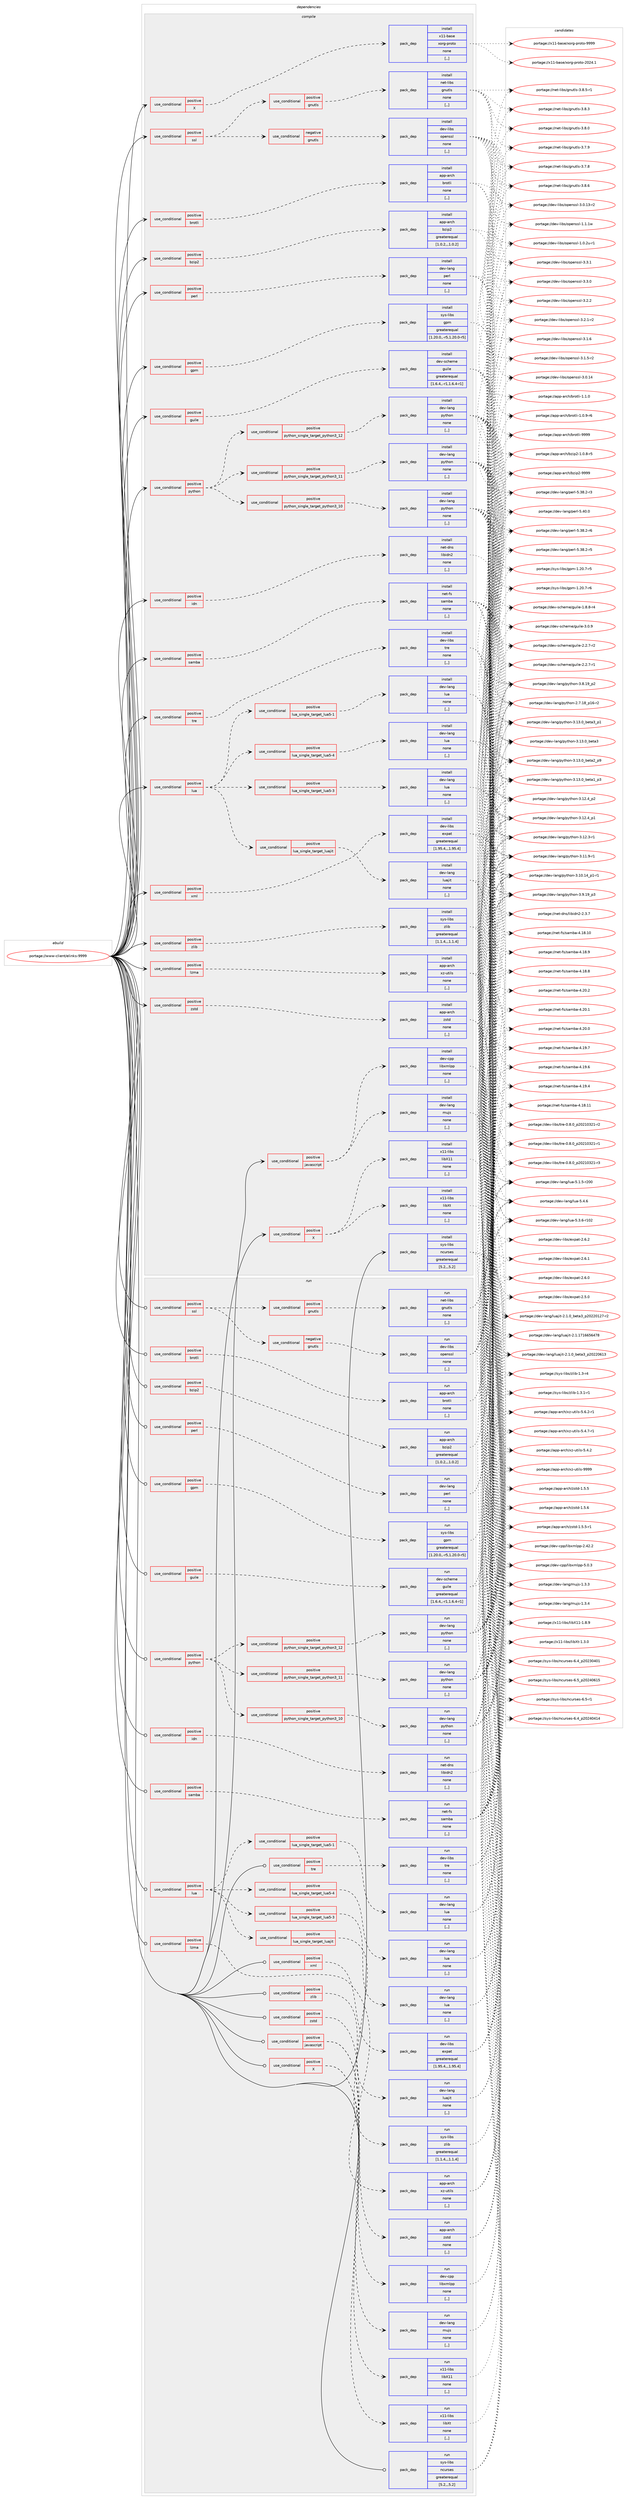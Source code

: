 digraph prolog {

# *************
# Graph options
# *************

newrank=true;
concentrate=true;
compound=true;
graph [rankdir=LR,fontname=Helvetica,fontsize=10,ranksep=1.5];#, ranksep=2.5, nodesep=0.2];
edge  [arrowhead=vee];
node  [fontname=Helvetica,fontsize=10];

# **********
# The ebuild
# **********

subgraph cluster_leftcol {
color=gray;
label=<<i>ebuild</i>>;
id [label="portage://www-client/elinks-9999", color=red, width=4, href="../www-client/elinks-9999.svg"];
}

# ****************
# The dependencies
# ****************

subgraph cluster_midcol {
color=gray;
label=<<i>dependencies</i>>;
subgraph cluster_compile {
fillcolor="#eeeeee";
style=filled;
label=<<i>compile</i>>;
subgraph cond118848 {
dependency446600 [label=<<TABLE BORDER="0" CELLBORDER="1" CELLSPACING="0" CELLPADDING="4"><TR><TD ROWSPAN="3" CELLPADDING="10">use_conditional</TD></TR><TR><TD>positive</TD></TR><TR><TD>X</TD></TR></TABLE>>, shape=none, color=red];
subgraph pack324413 {
dependency446601 [label=<<TABLE BORDER="0" CELLBORDER="1" CELLSPACING="0" CELLPADDING="4" WIDTH="220"><TR><TD ROWSPAN="6" CELLPADDING="30">pack_dep</TD></TR><TR><TD WIDTH="110">install</TD></TR><TR><TD>x11-base</TD></TR><TR><TD>xorg-proto</TD></TR><TR><TD>none</TD></TR><TR><TD>[,,]</TD></TR></TABLE>>, shape=none, color=blue];
}
dependency446600:e -> dependency446601:w [weight=20,style="dashed",arrowhead="vee"];
}
id:e -> dependency446600:w [weight=20,style="solid",arrowhead="vee"];
subgraph cond118849 {
dependency446602 [label=<<TABLE BORDER="0" CELLBORDER="1" CELLSPACING="0" CELLPADDING="4"><TR><TD ROWSPAN="3" CELLPADDING="10">use_conditional</TD></TR><TR><TD>positive</TD></TR><TR><TD>X</TD></TR></TABLE>>, shape=none, color=red];
subgraph pack324414 {
dependency446603 [label=<<TABLE BORDER="0" CELLBORDER="1" CELLSPACING="0" CELLPADDING="4" WIDTH="220"><TR><TD ROWSPAN="6" CELLPADDING="30">pack_dep</TD></TR><TR><TD WIDTH="110">install</TD></TR><TR><TD>x11-libs</TD></TR><TR><TD>libX11</TD></TR><TR><TD>none</TD></TR><TR><TD>[,,]</TD></TR></TABLE>>, shape=none, color=blue];
}
dependency446602:e -> dependency446603:w [weight=20,style="dashed",arrowhead="vee"];
subgraph pack324415 {
dependency446604 [label=<<TABLE BORDER="0" CELLBORDER="1" CELLSPACING="0" CELLPADDING="4" WIDTH="220"><TR><TD ROWSPAN="6" CELLPADDING="30">pack_dep</TD></TR><TR><TD WIDTH="110">install</TD></TR><TR><TD>x11-libs</TD></TR><TR><TD>libXt</TD></TR><TR><TD>none</TD></TR><TR><TD>[,,]</TD></TR></TABLE>>, shape=none, color=blue];
}
dependency446602:e -> dependency446604:w [weight=20,style="dashed",arrowhead="vee"];
}
id:e -> dependency446602:w [weight=20,style="solid",arrowhead="vee"];
subgraph cond118850 {
dependency446605 [label=<<TABLE BORDER="0" CELLBORDER="1" CELLSPACING="0" CELLPADDING="4"><TR><TD ROWSPAN="3" CELLPADDING="10">use_conditional</TD></TR><TR><TD>positive</TD></TR><TR><TD>brotli</TD></TR></TABLE>>, shape=none, color=red];
subgraph pack324416 {
dependency446606 [label=<<TABLE BORDER="0" CELLBORDER="1" CELLSPACING="0" CELLPADDING="4" WIDTH="220"><TR><TD ROWSPAN="6" CELLPADDING="30">pack_dep</TD></TR><TR><TD WIDTH="110">install</TD></TR><TR><TD>app-arch</TD></TR><TR><TD>brotli</TD></TR><TR><TD>none</TD></TR><TR><TD>[,,]</TD></TR></TABLE>>, shape=none, color=blue];
}
dependency446605:e -> dependency446606:w [weight=20,style="dashed",arrowhead="vee"];
}
id:e -> dependency446605:w [weight=20,style="solid",arrowhead="vee"];
subgraph cond118851 {
dependency446607 [label=<<TABLE BORDER="0" CELLBORDER="1" CELLSPACING="0" CELLPADDING="4"><TR><TD ROWSPAN="3" CELLPADDING="10">use_conditional</TD></TR><TR><TD>positive</TD></TR><TR><TD>bzip2</TD></TR></TABLE>>, shape=none, color=red];
subgraph pack324417 {
dependency446608 [label=<<TABLE BORDER="0" CELLBORDER="1" CELLSPACING="0" CELLPADDING="4" WIDTH="220"><TR><TD ROWSPAN="6" CELLPADDING="30">pack_dep</TD></TR><TR><TD WIDTH="110">install</TD></TR><TR><TD>app-arch</TD></TR><TR><TD>bzip2</TD></TR><TR><TD>greaterequal</TD></TR><TR><TD>[1.0.2,,,1.0.2]</TD></TR></TABLE>>, shape=none, color=blue];
}
dependency446607:e -> dependency446608:w [weight=20,style="dashed",arrowhead="vee"];
}
id:e -> dependency446607:w [weight=20,style="solid",arrowhead="vee"];
subgraph cond118852 {
dependency446609 [label=<<TABLE BORDER="0" CELLBORDER="1" CELLSPACING="0" CELLPADDING="4"><TR><TD ROWSPAN="3" CELLPADDING="10">use_conditional</TD></TR><TR><TD>positive</TD></TR><TR><TD>gpm</TD></TR></TABLE>>, shape=none, color=red];
subgraph pack324418 {
dependency446610 [label=<<TABLE BORDER="0" CELLBORDER="1" CELLSPACING="0" CELLPADDING="4" WIDTH="220"><TR><TD ROWSPAN="6" CELLPADDING="30">pack_dep</TD></TR><TR><TD WIDTH="110">install</TD></TR><TR><TD>sys-libs</TD></TR><TR><TD>gpm</TD></TR><TR><TD>greaterequal</TD></TR><TR><TD>[1.20.0,,-r5,1.20.0-r5]</TD></TR></TABLE>>, shape=none, color=blue];
}
dependency446609:e -> dependency446610:w [weight=20,style="dashed",arrowhead="vee"];
}
id:e -> dependency446609:w [weight=20,style="solid",arrowhead="vee"];
subgraph cond118853 {
dependency446611 [label=<<TABLE BORDER="0" CELLBORDER="1" CELLSPACING="0" CELLPADDING="4"><TR><TD ROWSPAN="3" CELLPADDING="10">use_conditional</TD></TR><TR><TD>positive</TD></TR><TR><TD>guile</TD></TR></TABLE>>, shape=none, color=red];
subgraph pack324419 {
dependency446612 [label=<<TABLE BORDER="0" CELLBORDER="1" CELLSPACING="0" CELLPADDING="4" WIDTH="220"><TR><TD ROWSPAN="6" CELLPADDING="30">pack_dep</TD></TR><TR><TD WIDTH="110">install</TD></TR><TR><TD>dev-scheme</TD></TR><TR><TD>guile</TD></TR><TR><TD>greaterequal</TD></TR><TR><TD>[1.6.4,,-r1,1.6.4-r1]</TD></TR></TABLE>>, shape=none, color=blue];
}
dependency446611:e -> dependency446612:w [weight=20,style="dashed",arrowhead="vee"];
}
id:e -> dependency446611:w [weight=20,style="solid",arrowhead="vee"];
subgraph cond118854 {
dependency446613 [label=<<TABLE BORDER="0" CELLBORDER="1" CELLSPACING="0" CELLPADDING="4"><TR><TD ROWSPAN="3" CELLPADDING="10">use_conditional</TD></TR><TR><TD>positive</TD></TR><TR><TD>idn</TD></TR></TABLE>>, shape=none, color=red];
subgraph pack324420 {
dependency446614 [label=<<TABLE BORDER="0" CELLBORDER="1" CELLSPACING="0" CELLPADDING="4" WIDTH="220"><TR><TD ROWSPAN="6" CELLPADDING="30">pack_dep</TD></TR><TR><TD WIDTH="110">install</TD></TR><TR><TD>net-dns</TD></TR><TR><TD>libidn2</TD></TR><TR><TD>none</TD></TR><TR><TD>[,,]</TD></TR></TABLE>>, shape=none, color=blue];
}
dependency446613:e -> dependency446614:w [weight=20,style="dashed",arrowhead="vee"];
}
id:e -> dependency446613:w [weight=20,style="solid",arrowhead="vee"];
subgraph cond118855 {
dependency446615 [label=<<TABLE BORDER="0" CELLBORDER="1" CELLSPACING="0" CELLPADDING="4"><TR><TD ROWSPAN="3" CELLPADDING="10">use_conditional</TD></TR><TR><TD>positive</TD></TR><TR><TD>javascript</TD></TR></TABLE>>, shape=none, color=red];
subgraph pack324421 {
dependency446616 [label=<<TABLE BORDER="0" CELLBORDER="1" CELLSPACING="0" CELLPADDING="4" WIDTH="220"><TR><TD ROWSPAN="6" CELLPADDING="30">pack_dep</TD></TR><TR><TD WIDTH="110">install</TD></TR><TR><TD>dev-cpp</TD></TR><TR><TD>libxmlpp</TD></TR><TR><TD>none</TD></TR><TR><TD>[,,]</TD></TR></TABLE>>, shape=none, color=blue];
}
dependency446615:e -> dependency446616:w [weight=20,style="dashed",arrowhead="vee"];
subgraph pack324422 {
dependency446617 [label=<<TABLE BORDER="0" CELLBORDER="1" CELLSPACING="0" CELLPADDING="4" WIDTH="220"><TR><TD ROWSPAN="6" CELLPADDING="30">pack_dep</TD></TR><TR><TD WIDTH="110">install</TD></TR><TR><TD>dev-lang</TD></TR><TR><TD>mujs</TD></TR><TR><TD>none</TD></TR><TR><TD>[,,]</TD></TR></TABLE>>, shape=none, color=blue];
}
dependency446615:e -> dependency446617:w [weight=20,style="dashed",arrowhead="vee"];
}
id:e -> dependency446615:w [weight=20,style="solid",arrowhead="vee"];
subgraph cond118856 {
dependency446618 [label=<<TABLE BORDER="0" CELLBORDER="1" CELLSPACING="0" CELLPADDING="4"><TR><TD ROWSPAN="3" CELLPADDING="10">use_conditional</TD></TR><TR><TD>positive</TD></TR><TR><TD>lua</TD></TR></TABLE>>, shape=none, color=red];
subgraph cond118857 {
dependency446619 [label=<<TABLE BORDER="0" CELLBORDER="1" CELLSPACING="0" CELLPADDING="4"><TR><TD ROWSPAN="3" CELLPADDING="10">use_conditional</TD></TR><TR><TD>positive</TD></TR><TR><TD>lua_single_target_luajit</TD></TR></TABLE>>, shape=none, color=red];
subgraph pack324423 {
dependency446620 [label=<<TABLE BORDER="0" CELLBORDER="1" CELLSPACING="0" CELLPADDING="4" WIDTH="220"><TR><TD ROWSPAN="6" CELLPADDING="30">pack_dep</TD></TR><TR><TD WIDTH="110">install</TD></TR><TR><TD>dev-lang</TD></TR><TR><TD>luajit</TD></TR><TR><TD>none</TD></TR><TR><TD>[,,]</TD></TR></TABLE>>, shape=none, color=blue];
}
dependency446619:e -> dependency446620:w [weight=20,style="dashed",arrowhead="vee"];
}
dependency446618:e -> dependency446619:w [weight=20,style="dashed",arrowhead="vee"];
subgraph cond118858 {
dependency446621 [label=<<TABLE BORDER="0" CELLBORDER="1" CELLSPACING="0" CELLPADDING="4"><TR><TD ROWSPAN="3" CELLPADDING="10">use_conditional</TD></TR><TR><TD>positive</TD></TR><TR><TD>lua_single_target_lua5-1</TD></TR></TABLE>>, shape=none, color=red];
subgraph pack324424 {
dependency446622 [label=<<TABLE BORDER="0" CELLBORDER="1" CELLSPACING="0" CELLPADDING="4" WIDTH="220"><TR><TD ROWSPAN="6" CELLPADDING="30">pack_dep</TD></TR><TR><TD WIDTH="110">install</TD></TR><TR><TD>dev-lang</TD></TR><TR><TD>lua</TD></TR><TR><TD>none</TD></TR><TR><TD>[,,]</TD></TR></TABLE>>, shape=none, color=blue];
}
dependency446621:e -> dependency446622:w [weight=20,style="dashed",arrowhead="vee"];
}
dependency446618:e -> dependency446621:w [weight=20,style="dashed",arrowhead="vee"];
subgraph cond118859 {
dependency446623 [label=<<TABLE BORDER="0" CELLBORDER="1" CELLSPACING="0" CELLPADDING="4"><TR><TD ROWSPAN="3" CELLPADDING="10">use_conditional</TD></TR><TR><TD>positive</TD></TR><TR><TD>lua_single_target_lua5-3</TD></TR></TABLE>>, shape=none, color=red];
subgraph pack324425 {
dependency446624 [label=<<TABLE BORDER="0" CELLBORDER="1" CELLSPACING="0" CELLPADDING="4" WIDTH="220"><TR><TD ROWSPAN="6" CELLPADDING="30">pack_dep</TD></TR><TR><TD WIDTH="110">install</TD></TR><TR><TD>dev-lang</TD></TR><TR><TD>lua</TD></TR><TR><TD>none</TD></TR><TR><TD>[,,]</TD></TR></TABLE>>, shape=none, color=blue];
}
dependency446623:e -> dependency446624:w [weight=20,style="dashed",arrowhead="vee"];
}
dependency446618:e -> dependency446623:w [weight=20,style="dashed",arrowhead="vee"];
subgraph cond118860 {
dependency446625 [label=<<TABLE BORDER="0" CELLBORDER="1" CELLSPACING="0" CELLPADDING="4"><TR><TD ROWSPAN="3" CELLPADDING="10">use_conditional</TD></TR><TR><TD>positive</TD></TR><TR><TD>lua_single_target_lua5-4</TD></TR></TABLE>>, shape=none, color=red];
subgraph pack324426 {
dependency446626 [label=<<TABLE BORDER="0" CELLBORDER="1" CELLSPACING="0" CELLPADDING="4" WIDTH="220"><TR><TD ROWSPAN="6" CELLPADDING="30">pack_dep</TD></TR><TR><TD WIDTH="110">install</TD></TR><TR><TD>dev-lang</TD></TR><TR><TD>lua</TD></TR><TR><TD>none</TD></TR><TR><TD>[,,]</TD></TR></TABLE>>, shape=none, color=blue];
}
dependency446625:e -> dependency446626:w [weight=20,style="dashed",arrowhead="vee"];
}
dependency446618:e -> dependency446625:w [weight=20,style="dashed",arrowhead="vee"];
}
id:e -> dependency446618:w [weight=20,style="solid",arrowhead="vee"];
subgraph cond118861 {
dependency446627 [label=<<TABLE BORDER="0" CELLBORDER="1" CELLSPACING="0" CELLPADDING="4"><TR><TD ROWSPAN="3" CELLPADDING="10">use_conditional</TD></TR><TR><TD>positive</TD></TR><TR><TD>lzma</TD></TR></TABLE>>, shape=none, color=red];
subgraph pack324427 {
dependency446628 [label=<<TABLE BORDER="0" CELLBORDER="1" CELLSPACING="0" CELLPADDING="4" WIDTH="220"><TR><TD ROWSPAN="6" CELLPADDING="30">pack_dep</TD></TR><TR><TD WIDTH="110">install</TD></TR><TR><TD>app-arch</TD></TR><TR><TD>xz-utils</TD></TR><TR><TD>none</TD></TR><TR><TD>[,,]</TD></TR></TABLE>>, shape=none, color=blue];
}
dependency446627:e -> dependency446628:w [weight=20,style="dashed",arrowhead="vee"];
}
id:e -> dependency446627:w [weight=20,style="solid",arrowhead="vee"];
subgraph cond118862 {
dependency446629 [label=<<TABLE BORDER="0" CELLBORDER="1" CELLSPACING="0" CELLPADDING="4"><TR><TD ROWSPAN="3" CELLPADDING="10">use_conditional</TD></TR><TR><TD>positive</TD></TR><TR><TD>perl</TD></TR></TABLE>>, shape=none, color=red];
subgraph pack324428 {
dependency446630 [label=<<TABLE BORDER="0" CELLBORDER="1" CELLSPACING="0" CELLPADDING="4" WIDTH="220"><TR><TD ROWSPAN="6" CELLPADDING="30">pack_dep</TD></TR><TR><TD WIDTH="110">install</TD></TR><TR><TD>dev-lang</TD></TR><TR><TD>perl</TD></TR><TR><TD>none</TD></TR><TR><TD>[,,]</TD></TR></TABLE>>, shape=none, color=blue];
}
dependency446629:e -> dependency446630:w [weight=20,style="dashed",arrowhead="vee"];
}
id:e -> dependency446629:w [weight=20,style="solid",arrowhead="vee"];
subgraph cond118863 {
dependency446631 [label=<<TABLE BORDER="0" CELLBORDER="1" CELLSPACING="0" CELLPADDING="4"><TR><TD ROWSPAN="3" CELLPADDING="10">use_conditional</TD></TR><TR><TD>positive</TD></TR><TR><TD>python</TD></TR></TABLE>>, shape=none, color=red];
subgraph cond118864 {
dependency446632 [label=<<TABLE BORDER="0" CELLBORDER="1" CELLSPACING="0" CELLPADDING="4"><TR><TD ROWSPAN="3" CELLPADDING="10">use_conditional</TD></TR><TR><TD>positive</TD></TR><TR><TD>python_single_target_python3_10</TD></TR></TABLE>>, shape=none, color=red];
subgraph pack324429 {
dependency446633 [label=<<TABLE BORDER="0" CELLBORDER="1" CELLSPACING="0" CELLPADDING="4" WIDTH="220"><TR><TD ROWSPAN="6" CELLPADDING="30">pack_dep</TD></TR><TR><TD WIDTH="110">install</TD></TR><TR><TD>dev-lang</TD></TR><TR><TD>python</TD></TR><TR><TD>none</TD></TR><TR><TD>[,,]</TD></TR></TABLE>>, shape=none, color=blue];
}
dependency446632:e -> dependency446633:w [weight=20,style="dashed",arrowhead="vee"];
}
dependency446631:e -> dependency446632:w [weight=20,style="dashed",arrowhead="vee"];
subgraph cond118865 {
dependency446634 [label=<<TABLE BORDER="0" CELLBORDER="1" CELLSPACING="0" CELLPADDING="4"><TR><TD ROWSPAN="3" CELLPADDING="10">use_conditional</TD></TR><TR><TD>positive</TD></TR><TR><TD>python_single_target_python3_11</TD></TR></TABLE>>, shape=none, color=red];
subgraph pack324430 {
dependency446635 [label=<<TABLE BORDER="0" CELLBORDER="1" CELLSPACING="0" CELLPADDING="4" WIDTH="220"><TR><TD ROWSPAN="6" CELLPADDING="30">pack_dep</TD></TR><TR><TD WIDTH="110">install</TD></TR><TR><TD>dev-lang</TD></TR><TR><TD>python</TD></TR><TR><TD>none</TD></TR><TR><TD>[,,]</TD></TR></TABLE>>, shape=none, color=blue];
}
dependency446634:e -> dependency446635:w [weight=20,style="dashed",arrowhead="vee"];
}
dependency446631:e -> dependency446634:w [weight=20,style="dashed",arrowhead="vee"];
subgraph cond118866 {
dependency446636 [label=<<TABLE BORDER="0" CELLBORDER="1" CELLSPACING="0" CELLPADDING="4"><TR><TD ROWSPAN="3" CELLPADDING="10">use_conditional</TD></TR><TR><TD>positive</TD></TR><TR><TD>python_single_target_python3_12</TD></TR></TABLE>>, shape=none, color=red];
subgraph pack324431 {
dependency446637 [label=<<TABLE BORDER="0" CELLBORDER="1" CELLSPACING="0" CELLPADDING="4" WIDTH="220"><TR><TD ROWSPAN="6" CELLPADDING="30">pack_dep</TD></TR><TR><TD WIDTH="110">install</TD></TR><TR><TD>dev-lang</TD></TR><TR><TD>python</TD></TR><TR><TD>none</TD></TR><TR><TD>[,,]</TD></TR></TABLE>>, shape=none, color=blue];
}
dependency446636:e -> dependency446637:w [weight=20,style="dashed",arrowhead="vee"];
}
dependency446631:e -> dependency446636:w [weight=20,style="dashed",arrowhead="vee"];
}
id:e -> dependency446631:w [weight=20,style="solid",arrowhead="vee"];
subgraph cond118867 {
dependency446638 [label=<<TABLE BORDER="0" CELLBORDER="1" CELLSPACING="0" CELLPADDING="4"><TR><TD ROWSPAN="3" CELLPADDING="10">use_conditional</TD></TR><TR><TD>positive</TD></TR><TR><TD>samba</TD></TR></TABLE>>, shape=none, color=red];
subgraph pack324432 {
dependency446639 [label=<<TABLE BORDER="0" CELLBORDER="1" CELLSPACING="0" CELLPADDING="4" WIDTH="220"><TR><TD ROWSPAN="6" CELLPADDING="30">pack_dep</TD></TR><TR><TD WIDTH="110">install</TD></TR><TR><TD>net-fs</TD></TR><TR><TD>samba</TD></TR><TR><TD>none</TD></TR><TR><TD>[,,]</TD></TR></TABLE>>, shape=none, color=blue];
}
dependency446638:e -> dependency446639:w [weight=20,style="dashed",arrowhead="vee"];
}
id:e -> dependency446638:w [weight=20,style="solid",arrowhead="vee"];
subgraph cond118868 {
dependency446640 [label=<<TABLE BORDER="0" CELLBORDER="1" CELLSPACING="0" CELLPADDING="4"><TR><TD ROWSPAN="3" CELLPADDING="10">use_conditional</TD></TR><TR><TD>positive</TD></TR><TR><TD>ssl</TD></TR></TABLE>>, shape=none, color=red];
subgraph cond118869 {
dependency446641 [label=<<TABLE BORDER="0" CELLBORDER="1" CELLSPACING="0" CELLPADDING="4"><TR><TD ROWSPAN="3" CELLPADDING="10">use_conditional</TD></TR><TR><TD>negative</TD></TR><TR><TD>gnutls</TD></TR></TABLE>>, shape=none, color=red];
subgraph pack324433 {
dependency446642 [label=<<TABLE BORDER="0" CELLBORDER="1" CELLSPACING="0" CELLPADDING="4" WIDTH="220"><TR><TD ROWSPAN="6" CELLPADDING="30">pack_dep</TD></TR><TR><TD WIDTH="110">install</TD></TR><TR><TD>dev-libs</TD></TR><TR><TD>openssl</TD></TR><TR><TD>none</TD></TR><TR><TD>[,,]</TD></TR></TABLE>>, shape=none, color=blue];
}
dependency446641:e -> dependency446642:w [weight=20,style="dashed",arrowhead="vee"];
}
dependency446640:e -> dependency446641:w [weight=20,style="dashed",arrowhead="vee"];
subgraph cond118870 {
dependency446643 [label=<<TABLE BORDER="0" CELLBORDER="1" CELLSPACING="0" CELLPADDING="4"><TR><TD ROWSPAN="3" CELLPADDING="10">use_conditional</TD></TR><TR><TD>positive</TD></TR><TR><TD>gnutls</TD></TR></TABLE>>, shape=none, color=red];
subgraph pack324434 {
dependency446644 [label=<<TABLE BORDER="0" CELLBORDER="1" CELLSPACING="0" CELLPADDING="4" WIDTH="220"><TR><TD ROWSPAN="6" CELLPADDING="30">pack_dep</TD></TR><TR><TD WIDTH="110">install</TD></TR><TR><TD>net-libs</TD></TR><TR><TD>gnutls</TD></TR><TR><TD>none</TD></TR><TR><TD>[,,]</TD></TR></TABLE>>, shape=none, color=blue];
}
dependency446643:e -> dependency446644:w [weight=20,style="dashed",arrowhead="vee"];
}
dependency446640:e -> dependency446643:w [weight=20,style="dashed",arrowhead="vee"];
}
id:e -> dependency446640:w [weight=20,style="solid",arrowhead="vee"];
subgraph cond118871 {
dependency446645 [label=<<TABLE BORDER="0" CELLBORDER="1" CELLSPACING="0" CELLPADDING="4"><TR><TD ROWSPAN="3" CELLPADDING="10">use_conditional</TD></TR><TR><TD>positive</TD></TR><TR><TD>tre</TD></TR></TABLE>>, shape=none, color=red];
subgraph pack324435 {
dependency446646 [label=<<TABLE BORDER="0" CELLBORDER="1" CELLSPACING="0" CELLPADDING="4" WIDTH="220"><TR><TD ROWSPAN="6" CELLPADDING="30">pack_dep</TD></TR><TR><TD WIDTH="110">install</TD></TR><TR><TD>dev-libs</TD></TR><TR><TD>tre</TD></TR><TR><TD>none</TD></TR><TR><TD>[,,]</TD></TR></TABLE>>, shape=none, color=blue];
}
dependency446645:e -> dependency446646:w [weight=20,style="dashed",arrowhead="vee"];
}
id:e -> dependency446645:w [weight=20,style="solid",arrowhead="vee"];
subgraph cond118872 {
dependency446647 [label=<<TABLE BORDER="0" CELLBORDER="1" CELLSPACING="0" CELLPADDING="4"><TR><TD ROWSPAN="3" CELLPADDING="10">use_conditional</TD></TR><TR><TD>positive</TD></TR><TR><TD>xml</TD></TR></TABLE>>, shape=none, color=red];
subgraph pack324436 {
dependency446648 [label=<<TABLE BORDER="0" CELLBORDER="1" CELLSPACING="0" CELLPADDING="4" WIDTH="220"><TR><TD ROWSPAN="6" CELLPADDING="30">pack_dep</TD></TR><TR><TD WIDTH="110">install</TD></TR><TR><TD>dev-libs</TD></TR><TR><TD>expat</TD></TR><TR><TD>greaterequal</TD></TR><TR><TD>[1.95.4,,,1.95.4]</TD></TR></TABLE>>, shape=none, color=blue];
}
dependency446647:e -> dependency446648:w [weight=20,style="dashed",arrowhead="vee"];
}
id:e -> dependency446647:w [weight=20,style="solid",arrowhead="vee"];
subgraph cond118873 {
dependency446649 [label=<<TABLE BORDER="0" CELLBORDER="1" CELLSPACING="0" CELLPADDING="4"><TR><TD ROWSPAN="3" CELLPADDING="10">use_conditional</TD></TR><TR><TD>positive</TD></TR><TR><TD>zlib</TD></TR></TABLE>>, shape=none, color=red];
subgraph pack324437 {
dependency446650 [label=<<TABLE BORDER="0" CELLBORDER="1" CELLSPACING="0" CELLPADDING="4" WIDTH="220"><TR><TD ROWSPAN="6" CELLPADDING="30">pack_dep</TD></TR><TR><TD WIDTH="110">install</TD></TR><TR><TD>sys-libs</TD></TR><TR><TD>zlib</TD></TR><TR><TD>greaterequal</TD></TR><TR><TD>[1.1.4,,,1.1.4]</TD></TR></TABLE>>, shape=none, color=blue];
}
dependency446649:e -> dependency446650:w [weight=20,style="dashed",arrowhead="vee"];
}
id:e -> dependency446649:w [weight=20,style="solid",arrowhead="vee"];
subgraph cond118874 {
dependency446651 [label=<<TABLE BORDER="0" CELLBORDER="1" CELLSPACING="0" CELLPADDING="4"><TR><TD ROWSPAN="3" CELLPADDING="10">use_conditional</TD></TR><TR><TD>positive</TD></TR><TR><TD>zstd</TD></TR></TABLE>>, shape=none, color=red];
subgraph pack324438 {
dependency446652 [label=<<TABLE BORDER="0" CELLBORDER="1" CELLSPACING="0" CELLPADDING="4" WIDTH="220"><TR><TD ROWSPAN="6" CELLPADDING="30">pack_dep</TD></TR><TR><TD WIDTH="110">install</TD></TR><TR><TD>app-arch</TD></TR><TR><TD>zstd</TD></TR><TR><TD>none</TD></TR><TR><TD>[,,]</TD></TR></TABLE>>, shape=none, color=blue];
}
dependency446651:e -> dependency446652:w [weight=20,style="dashed",arrowhead="vee"];
}
id:e -> dependency446651:w [weight=20,style="solid",arrowhead="vee"];
subgraph pack324439 {
dependency446653 [label=<<TABLE BORDER="0" CELLBORDER="1" CELLSPACING="0" CELLPADDING="4" WIDTH="220"><TR><TD ROWSPAN="6" CELLPADDING="30">pack_dep</TD></TR><TR><TD WIDTH="110">install</TD></TR><TR><TD>sys-libs</TD></TR><TR><TD>ncurses</TD></TR><TR><TD>greaterequal</TD></TR><TR><TD>[5.2,,,5.2]</TD></TR></TABLE>>, shape=none, color=blue];
}
id:e -> dependency446653:w [weight=20,style="solid",arrowhead="vee"];
}
subgraph cluster_compileandrun {
fillcolor="#eeeeee";
style=filled;
label=<<i>compile and run</i>>;
}
subgraph cluster_run {
fillcolor="#eeeeee";
style=filled;
label=<<i>run</i>>;
subgraph cond118875 {
dependency446654 [label=<<TABLE BORDER="0" CELLBORDER="1" CELLSPACING="0" CELLPADDING="4"><TR><TD ROWSPAN="3" CELLPADDING="10">use_conditional</TD></TR><TR><TD>positive</TD></TR><TR><TD>X</TD></TR></TABLE>>, shape=none, color=red];
subgraph pack324440 {
dependency446655 [label=<<TABLE BORDER="0" CELLBORDER="1" CELLSPACING="0" CELLPADDING="4" WIDTH="220"><TR><TD ROWSPAN="6" CELLPADDING="30">pack_dep</TD></TR><TR><TD WIDTH="110">run</TD></TR><TR><TD>x11-libs</TD></TR><TR><TD>libX11</TD></TR><TR><TD>none</TD></TR><TR><TD>[,,]</TD></TR></TABLE>>, shape=none, color=blue];
}
dependency446654:e -> dependency446655:w [weight=20,style="dashed",arrowhead="vee"];
subgraph pack324441 {
dependency446656 [label=<<TABLE BORDER="0" CELLBORDER="1" CELLSPACING="0" CELLPADDING="4" WIDTH="220"><TR><TD ROWSPAN="6" CELLPADDING="30">pack_dep</TD></TR><TR><TD WIDTH="110">run</TD></TR><TR><TD>x11-libs</TD></TR><TR><TD>libXt</TD></TR><TR><TD>none</TD></TR><TR><TD>[,,]</TD></TR></TABLE>>, shape=none, color=blue];
}
dependency446654:e -> dependency446656:w [weight=20,style="dashed",arrowhead="vee"];
}
id:e -> dependency446654:w [weight=20,style="solid",arrowhead="odot"];
subgraph cond118876 {
dependency446657 [label=<<TABLE BORDER="0" CELLBORDER="1" CELLSPACING="0" CELLPADDING="4"><TR><TD ROWSPAN="3" CELLPADDING="10">use_conditional</TD></TR><TR><TD>positive</TD></TR><TR><TD>brotli</TD></TR></TABLE>>, shape=none, color=red];
subgraph pack324442 {
dependency446658 [label=<<TABLE BORDER="0" CELLBORDER="1" CELLSPACING="0" CELLPADDING="4" WIDTH="220"><TR><TD ROWSPAN="6" CELLPADDING="30">pack_dep</TD></TR><TR><TD WIDTH="110">run</TD></TR><TR><TD>app-arch</TD></TR><TR><TD>brotli</TD></TR><TR><TD>none</TD></TR><TR><TD>[,,]</TD></TR></TABLE>>, shape=none, color=blue];
}
dependency446657:e -> dependency446658:w [weight=20,style="dashed",arrowhead="vee"];
}
id:e -> dependency446657:w [weight=20,style="solid",arrowhead="odot"];
subgraph cond118877 {
dependency446659 [label=<<TABLE BORDER="0" CELLBORDER="1" CELLSPACING="0" CELLPADDING="4"><TR><TD ROWSPAN="3" CELLPADDING="10">use_conditional</TD></TR><TR><TD>positive</TD></TR><TR><TD>bzip2</TD></TR></TABLE>>, shape=none, color=red];
subgraph pack324443 {
dependency446660 [label=<<TABLE BORDER="0" CELLBORDER="1" CELLSPACING="0" CELLPADDING="4" WIDTH="220"><TR><TD ROWSPAN="6" CELLPADDING="30">pack_dep</TD></TR><TR><TD WIDTH="110">run</TD></TR><TR><TD>app-arch</TD></TR><TR><TD>bzip2</TD></TR><TR><TD>greaterequal</TD></TR><TR><TD>[1.0.2,,,1.0.2]</TD></TR></TABLE>>, shape=none, color=blue];
}
dependency446659:e -> dependency446660:w [weight=20,style="dashed",arrowhead="vee"];
}
id:e -> dependency446659:w [weight=20,style="solid",arrowhead="odot"];
subgraph cond118878 {
dependency446661 [label=<<TABLE BORDER="0" CELLBORDER="1" CELLSPACING="0" CELLPADDING="4"><TR><TD ROWSPAN="3" CELLPADDING="10">use_conditional</TD></TR><TR><TD>positive</TD></TR><TR><TD>gpm</TD></TR></TABLE>>, shape=none, color=red];
subgraph pack324444 {
dependency446662 [label=<<TABLE BORDER="0" CELLBORDER="1" CELLSPACING="0" CELLPADDING="4" WIDTH="220"><TR><TD ROWSPAN="6" CELLPADDING="30">pack_dep</TD></TR><TR><TD WIDTH="110">run</TD></TR><TR><TD>sys-libs</TD></TR><TR><TD>gpm</TD></TR><TR><TD>greaterequal</TD></TR><TR><TD>[1.20.0,,-r5,1.20.0-r5]</TD></TR></TABLE>>, shape=none, color=blue];
}
dependency446661:e -> dependency446662:w [weight=20,style="dashed",arrowhead="vee"];
}
id:e -> dependency446661:w [weight=20,style="solid",arrowhead="odot"];
subgraph cond118879 {
dependency446663 [label=<<TABLE BORDER="0" CELLBORDER="1" CELLSPACING="0" CELLPADDING="4"><TR><TD ROWSPAN="3" CELLPADDING="10">use_conditional</TD></TR><TR><TD>positive</TD></TR><TR><TD>guile</TD></TR></TABLE>>, shape=none, color=red];
subgraph pack324445 {
dependency446664 [label=<<TABLE BORDER="0" CELLBORDER="1" CELLSPACING="0" CELLPADDING="4" WIDTH="220"><TR><TD ROWSPAN="6" CELLPADDING="30">pack_dep</TD></TR><TR><TD WIDTH="110">run</TD></TR><TR><TD>dev-scheme</TD></TR><TR><TD>guile</TD></TR><TR><TD>greaterequal</TD></TR><TR><TD>[1.6.4,,-r1,1.6.4-r1]</TD></TR></TABLE>>, shape=none, color=blue];
}
dependency446663:e -> dependency446664:w [weight=20,style="dashed",arrowhead="vee"];
}
id:e -> dependency446663:w [weight=20,style="solid",arrowhead="odot"];
subgraph cond118880 {
dependency446665 [label=<<TABLE BORDER="0" CELLBORDER="1" CELLSPACING="0" CELLPADDING="4"><TR><TD ROWSPAN="3" CELLPADDING="10">use_conditional</TD></TR><TR><TD>positive</TD></TR><TR><TD>idn</TD></TR></TABLE>>, shape=none, color=red];
subgraph pack324446 {
dependency446666 [label=<<TABLE BORDER="0" CELLBORDER="1" CELLSPACING="0" CELLPADDING="4" WIDTH="220"><TR><TD ROWSPAN="6" CELLPADDING="30">pack_dep</TD></TR><TR><TD WIDTH="110">run</TD></TR><TR><TD>net-dns</TD></TR><TR><TD>libidn2</TD></TR><TR><TD>none</TD></TR><TR><TD>[,,]</TD></TR></TABLE>>, shape=none, color=blue];
}
dependency446665:e -> dependency446666:w [weight=20,style="dashed",arrowhead="vee"];
}
id:e -> dependency446665:w [weight=20,style="solid",arrowhead="odot"];
subgraph cond118881 {
dependency446667 [label=<<TABLE BORDER="0" CELLBORDER="1" CELLSPACING="0" CELLPADDING="4"><TR><TD ROWSPAN="3" CELLPADDING="10">use_conditional</TD></TR><TR><TD>positive</TD></TR><TR><TD>javascript</TD></TR></TABLE>>, shape=none, color=red];
subgraph pack324447 {
dependency446668 [label=<<TABLE BORDER="0" CELLBORDER="1" CELLSPACING="0" CELLPADDING="4" WIDTH="220"><TR><TD ROWSPAN="6" CELLPADDING="30">pack_dep</TD></TR><TR><TD WIDTH="110">run</TD></TR><TR><TD>dev-cpp</TD></TR><TR><TD>libxmlpp</TD></TR><TR><TD>none</TD></TR><TR><TD>[,,]</TD></TR></TABLE>>, shape=none, color=blue];
}
dependency446667:e -> dependency446668:w [weight=20,style="dashed",arrowhead="vee"];
subgraph pack324448 {
dependency446669 [label=<<TABLE BORDER="0" CELLBORDER="1" CELLSPACING="0" CELLPADDING="4" WIDTH="220"><TR><TD ROWSPAN="6" CELLPADDING="30">pack_dep</TD></TR><TR><TD WIDTH="110">run</TD></TR><TR><TD>dev-lang</TD></TR><TR><TD>mujs</TD></TR><TR><TD>none</TD></TR><TR><TD>[,,]</TD></TR></TABLE>>, shape=none, color=blue];
}
dependency446667:e -> dependency446669:w [weight=20,style="dashed",arrowhead="vee"];
}
id:e -> dependency446667:w [weight=20,style="solid",arrowhead="odot"];
subgraph cond118882 {
dependency446670 [label=<<TABLE BORDER="0" CELLBORDER="1" CELLSPACING="0" CELLPADDING="4"><TR><TD ROWSPAN="3" CELLPADDING="10">use_conditional</TD></TR><TR><TD>positive</TD></TR><TR><TD>lua</TD></TR></TABLE>>, shape=none, color=red];
subgraph cond118883 {
dependency446671 [label=<<TABLE BORDER="0" CELLBORDER="1" CELLSPACING="0" CELLPADDING="4"><TR><TD ROWSPAN="3" CELLPADDING="10">use_conditional</TD></TR><TR><TD>positive</TD></TR><TR><TD>lua_single_target_luajit</TD></TR></TABLE>>, shape=none, color=red];
subgraph pack324449 {
dependency446672 [label=<<TABLE BORDER="0" CELLBORDER="1" CELLSPACING="0" CELLPADDING="4" WIDTH="220"><TR><TD ROWSPAN="6" CELLPADDING="30">pack_dep</TD></TR><TR><TD WIDTH="110">run</TD></TR><TR><TD>dev-lang</TD></TR><TR><TD>luajit</TD></TR><TR><TD>none</TD></TR><TR><TD>[,,]</TD></TR></TABLE>>, shape=none, color=blue];
}
dependency446671:e -> dependency446672:w [weight=20,style="dashed",arrowhead="vee"];
}
dependency446670:e -> dependency446671:w [weight=20,style="dashed",arrowhead="vee"];
subgraph cond118884 {
dependency446673 [label=<<TABLE BORDER="0" CELLBORDER="1" CELLSPACING="0" CELLPADDING="4"><TR><TD ROWSPAN="3" CELLPADDING="10">use_conditional</TD></TR><TR><TD>positive</TD></TR><TR><TD>lua_single_target_lua5-1</TD></TR></TABLE>>, shape=none, color=red];
subgraph pack324450 {
dependency446674 [label=<<TABLE BORDER="0" CELLBORDER="1" CELLSPACING="0" CELLPADDING="4" WIDTH="220"><TR><TD ROWSPAN="6" CELLPADDING="30">pack_dep</TD></TR><TR><TD WIDTH="110">run</TD></TR><TR><TD>dev-lang</TD></TR><TR><TD>lua</TD></TR><TR><TD>none</TD></TR><TR><TD>[,,]</TD></TR></TABLE>>, shape=none, color=blue];
}
dependency446673:e -> dependency446674:w [weight=20,style="dashed",arrowhead="vee"];
}
dependency446670:e -> dependency446673:w [weight=20,style="dashed",arrowhead="vee"];
subgraph cond118885 {
dependency446675 [label=<<TABLE BORDER="0" CELLBORDER="1" CELLSPACING="0" CELLPADDING="4"><TR><TD ROWSPAN="3" CELLPADDING="10">use_conditional</TD></TR><TR><TD>positive</TD></TR><TR><TD>lua_single_target_lua5-3</TD></TR></TABLE>>, shape=none, color=red];
subgraph pack324451 {
dependency446676 [label=<<TABLE BORDER="0" CELLBORDER="1" CELLSPACING="0" CELLPADDING="4" WIDTH="220"><TR><TD ROWSPAN="6" CELLPADDING="30">pack_dep</TD></TR><TR><TD WIDTH="110">run</TD></TR><TR><TD>dev-lang</TD></TR><TR><TD>lua</TD></TR><TR><TD>none</TD></TR><TR><TD>[,,]</TD></TR></TABLE>>, shape=none, color=blue];
}
dependency446675:e -> dependency446676:w [weight=20,style="dashed",arrowhead="vee"];
}
dependency446670:e -> dependency446675:w [weight=20,style="dashed",arrowhead="vee"];
subgraph cond118886 {
dependency446677 [label=<<TABLE BORDER="0" CELLBORDER="1" CELLSPACING="0" CELLPADDING="4"><TR><TD ROWSPAN="3" CELLPADDING="10">use_conditional</TD></TR><TR><TD>positive</TD></TR><TR><TD>lua_single_target_lua5-4</TD></TR></TABLE>>, shape=none, color=red];
subgraph pack324452 {
dependency446678 [label=<<TABLE BORDER="0" CELLBORDER="1" CELLSPACING="0" CELLPADDING="4" WIDTH="220"><TR><TD ROWSPAN="6" CELLPADDING="30">pack_dep</TD></TR><TR><TD WIDTH="110">run</TD></TR><TR><TD>dev-lang</TD></TR><TR><TD>lua</TD></TR><TR><TD>none</TD></TR><TR><TD>[,,]</TD></TR></TABLE>>, shape=none, color=blue];
}
dependency446677:e -> dependency446678:w [weight=20,style="dashed",arrowhead="vee"];
}
dependency446670:e -> dependency446677:w [weight=20,style="dashed",arrowhead="vee"];
}
id:e -> dependency446670:w [weight=20,style="solid",arrowhead="odot"];
subgraph cond118887 {
dependency446679 [label=<<TABLE BORDER="0" CELLBORDER="1" CELLSPACING="0" CELLPADDING="4"><TR><TD ROWSPAN="3" CELLPADDING="10">use_conditional</TD></TR><TR><TD>positive</TD></TR><TR><TD>lzma</TD></TR></TABLE>>, shape=none, color=red];
subgraph pack324453 {
dependency446680 [label=<<TABLE BORDER="0" CELLBORDER="1" CELLSPACING="0" CELLPADDING="4" WIDTH="220"><TR><TD ROWSPAN="6" CELLPADDING="30">pack_dep</TD></TR><TR><TD WIDTH="110">run</TD></TR><TR><TD>app-arch</TD></TR><TR><TD>xz-utils</TD></TR><TR><TD>none</TD></TR><TR><TD>[,,]</TD></TR></TABLE>>, shape=none, color=blue];
}
dependency446679:e -> dependency446680:w [weight=20,style="dashed",arrowhead="vee"];
}
id:e -> dependency446679:w [weight=20,style="solid",arrowhead="odot"];
subgraph cond118888 {
dependency446681 [label=<<TABLE BORDER="0" CELLBORDER="1" CELLSPACING="0" CELLPADDING="4"><TR><TD ROWSPAN="3" CELLPADDING="10">use_conditional</TD></TR><TR><TD>positive</TD></TR><TR><TD>perl</TD></TR></TABLE>>, shape=none, color=red];
subgraph pack324454 {
dependency446682 [label=<<TABLE BORDER="0" CELLBORDER="1" CELLSPACING="0" CELLPADDING="4" WIDTH="220"><TR><TD ROWSPAN="6" CELLPADDING="30">pack_dep</TD></TR><TR><TD WIDTH="110">run</TD></TR><TR><TD>dev-lang</TD></TR><TR><TD>perl</TD></TR><TR><TD>none</TD></TR><TR><TD>[,,]</TD></TR></TABLE>>, shape=none, color=blue];
}
dependency446681:e -> dependency446682:w [weight=20,style="dashed",arrowhead="vee"];
}
id:e -> dependency446681:w [weight=20,style="solid",arrowhead="odot"];
subgraph cond118889 {
dependency446683 [label=<<TABLE BORDER="0" CELLBORDER="1" CELLSPACING="0" CELLPADDING="4"><TR><TD ROWSPAN="3" CELLPADDING="10">use_conditional</TD></TR><TR><TD>positive</TD></TR><TR><TD>python</TD></TR></TABLE>>, shape=none, color=red];
subgraph cond118890 {
dependency446684 [label=<<TABLE BORDER="0" CELLBORDER="1" CELLSPACING="0" CELLPADDING="4"><TR><TD ROWSPAN="3" CELLPADDING="10">use_conditional</TD></TR><TR><TD>positive</TD></TR><TR><TD>python_single_target_python3_10</TD></TR></TABLE>>, shape=none, color=red];
subgraph pack324455 {
dependency446685 [label=<<TABLE BORDER="0" CELLBORDER="1" CELLSPACING="0" CELLPADDING="4" WIDTH="220"><TR><TD ROWSPAN="6" CELLPADDING="30">pack_dep</TD></TR><TR><TD WIDTH="110">run</TD></TR><TR><TD>dev-lang</TD></TR><TR><TD>python</TD></TR><TR><TD>none</TD></TR><TR><TD>[,,]</TD></TR></TABLE>>, shape=none, color=blue];
}
dependency446684:e -> dependency446685:w [weight=20,style="dashed",arrowhead="vee"];
}
dependency446683:e -> dependency446684:w [weight=20,style="dashed",arrowhead="vee"];
subgraph cond118891 {
dependency446686 [label=<<TABLE BORDER="0" CELLBORDER="1" CELLSPACING="0" CELLPADDING="4"><TR><TD ROWSPAN="3" CELLPADDING="10">use_conditional</TD></TR><TR><TD>positive</TD></TR><TR><TD>python_single_target_python3_11</TD></TR></TABLE>>, shape=none, color=red];
subgraph pack324456 {
dependency446687 [label=<<TABLE BORDER="0" CELLBORDER="1" CELLSPACING="0" CELLPADDING="4" WIDTH="220"><TR><TD ROWSPAN="6" CELLPADDING="30">pack_dep</TD></TR><TR><TD WIDTH="110">run</TD></TR><TR><TD>dev-lang</TD></TR><TR><TD>python</TD></TR><TR><TD>none</TD></TR><TR><TD>[,,]</TD></TR></TABLE>>, shape=none, color=blue];
}
dependency446686:e -> dependency446687:w [weight=20,style="dashed",arrowhead="vee"];
}
dependency446683:e -> dependency446686:w [weight=20,style="dashed",arrowhead="vee"];
subgraph cond118892 {
dependency446688 [label=<<TABLE BORDER="0" CELLBORDER="1" CELLSPACING="0" CELLPADDING="4"><TR><TD ROWSPAN="3" CELLPADDING="10">use_conditional</TD></TR><TR><TD>positive</TD></TR><TR><TD>python_single_target_python3_12</TD></TR></TABLE>>, shape=none, color=red];
subgraph pack324457 {
dependency446689 [label=<<TABLE BORDER="0" CELLBORDER="1" CELLSPACING="0" CELLPADDING="4" WIDTH="220"><TR><TD ROWSPAN="6" CELLPADDING="30">pack_dep</TD></TR><TR><TD WIDTH="110">run</TD></TR><TR><TD>dev-lang</TD></TR><TR><TD>python</TD></TR><TR><TD>none</TD></TR><TR><TD>[,,]</TD></TR></TABLE>>, shape=none, color=blue];
}
dependency446688:e -> dependency446689:w [weight=20,style="dashed",arrowhead="vee"];
}
dependency446683:e -> dependency446688:w [weight=20,style="dashed",arrowhead="vee"];
}
id:e -> dependency446683:w [weight=20,style="solid",arrowhead="odot"];
subgraph cond118893 {
dependency446690 [label=<<TABLE BORDER="0" CELLBORDER="1" CELLSPACING="0" CELLPADDING="4"><TR><TD ROWSPAN="3" CELLPADDING="10">use_conditional</TD></TR><TR><TD>positive</TD></TR><TR><TD>samba</TD></TR></TABLE>>, shape=none, color=red];
subgraph pack324458 {
dependency446691 [label=<<TABLE BORDER="0" CELLBORDER="1" CELLSPACING="0" CELLPADDING="4" WIDTH="220"><TR><TD ROWSPAN="6" CELLPADDING="30">pack_dep</TD></TR><TR><TD WIDTH="110">run</TD></TR><TR><TD>net-fs</TD></TR><TR><TD>samba</TD></TR><TR><TD>none</TD></TR><TR><TD>[,,]</TD></TR></TABLE>>, shape=none, color=blue];
}
dependency446690:e -> dependency446691:w [weight=20,style="dashed",arrowhead="vee"];
}
id:e -> dependency446690:w [weight=20,style="solid",arrowhead="odot"];
subgraph cond118894 {
dependency446692 [label=<<TABLE BORDER="0" CELLBORDER="1" CELLSPACING="0" CELLPADDING="4"><TR><TD ROWSPAN="3" CELLPADDING="10">use_conditional</TD></TR><TR><TD>positive</TD></TR><TR><TD>ssl</TD></TR></TABLE>>, shape=none, color=red];
subgraph cond118895 {
dependency446693 [label=<<TABLE BORDER="0" CELLBORDER="1" CELLSPACING="0" CELLPADDING="4"><TR><TD ROWSPAN="3" CELLPADDING="10">use_conditional</TD></TR><TR><TD>negative</TD></TR><TR><TD>gnutls</TD></TR></TABLE>>, shape=none, color=red];
subgraph pack324459 {
dependency446694 [label=<<TABLE BORDER="0" CELLBORDER="1" CELLSPACING="0" CELLPADDING="4" WIDTH="220"><TR><TD ROWSPAN="6" CELLPADDING="30">pack_dep</TD></TR><TR><TD WIDTH="110">run</TD></TR><TR><TD>dev-libs</TD></TR><TR><TD>openssl</TD></TR><TR><TD>none</TD></TR><TR><TD>[,,]</TD></TR></TABLE>>, shape=none, color=blue];
}
dependency446693:e -> dependency446694:w [weight=20,style="dashed",arrowhead="vee"];
}
dependency446692:e -> dependency446693:w [weight=20,style="dashed",arrowhead="vee"];
subgraph cond118896 {
dependency446695 [label=<<TABLE BORDER="0" CELLBORDER="1" CELLSPACING="0" CELLPADDING="4"><TR><TD ROWSPAN="3" CELLPADDING="10">use_conditional</TD></TR><TR><TD>positive</TD></TR><TR><TD>gnutls</TD></TR></TABLE>>, shape=none, color=red];
subgraph pack324460 {
dependency446696 [label=<<TABLE BORDER="0" CELLBORDER="1" CELLSPACING="0" CELLPADDING="4" WIDTH="220"><TR><TD ROWSPAN="6" CELLPADDING="30">pack_dep</TD></TR><TR><TD WIDTH="110">run</TD></TR><TR><TD>net-libs</TD></TR><TR><TD>gnutls</TD></TR><TR><TD>none</TD></TR><TR><TD>[,,]</TD></TR></TABLE>>, shape=none, color=blue];
}
dependency446695:e -> dependency446696:w [weight=20,style="dashed",arrowhead="vee"];
}
dependency446692:e -> dependency446695:w [weight=20,style="dashed",arrowhead="vee"];
}
id:e -> dependency446692:w [weight=20,style="solid",arrowhead="odot"];
subgraph cond118897 {
dependency446697 [label=<<TABLE BORDER="0" CELLBORDER="1" CELLSPACING="0" CELLPADDING="4"><TR><TD ROWSPAN="3" CELLPADDING="10">use_conditional</TD></TR><TR><TD>positive</TD></TR><TR><TD>tre</TD></TR></TABLE>>, shape=none, color=red];
subgraph pack324461 {
dependency446698 [label=<<TABLE BORDER="0" CELLBORDER="1" CELLSPACING="0" CELLPADDING="4" WIDTH="220"><TR><TD ROWSPAN="6" CELLPADDING="30">pack_dep</TD></TR><TR><TD WIDTH="110">run</TD></TR><TR><TD>dev-libs</TD></TR><TR><TD>tre</TD></TR><TR><TD>none</TD></TR><TR><TD>[,,]</TD></TR></TABLE>>, shape=none, color=blue];
}
dependency446697:e -> dependency446698:w [weight=20,style="dashed",arrowhead="vee"];
}
id:e -> dependency446697:w [weight=20,style="solid",arrowhead="odot"];
subgraph cond118898 {
dependency446699 [label=<<TABLE BORDER="0" CELLBORDER="1" CELLSPACING="0" CELLPADDING="4"><TR><TD ROWSPAN="3" CELLPADDING="10">use_conditional</TD></TR><TR><TD>positive</TD></TR><TR><TD>xml</TD></TR></TABLE>>, shape=none, color=red];
subgraph pack324462 {
dependency446700 [label=<<TABLE BORDER="0" CELLBORDER="1" CELLSPACING="0" CELLPADDING="4" WIDTH="220"><TR><TD ROWSPAN="6" CELLPADDING="30">pack_dep</TD></TR><TR><TD WIDTH="110">run</TD></TR><TR><TD>dev-libs</TD></TR><TR><TD>expat</TD></TR><TR><TD>greaterequal</TD></TR><TR><TD>[1.95.4,,,1.95.4]</TD></TR></TABLE>>, shape=none, color=blue];
}
dependency446699:e -> dependency446700:w [weight=20,style="dashed",arrowhead="vee"];
}
id:e -> dependency446699:w [weight=20,style="solid",arrowhead="odot"];
subgraph cond118899 {
dependency446701 [label=<<TABLE BORDER="0" CELLBORDER="1" CELLSPACING="0" CELLPADDING="4"><TR><TD ROWSPAN="3" CELLPADDING="10">use_conditional</TD></TR><TR><TD>positive</TD></TR><TR><TD>zlib</TD></TR></TABLE>>, shape=none, color=red];
subgraph pack324463 {
dependency446702 [label=<<TABLE BORDER="0" CELLBORDER="1" CELLSPACING="0" CELLPADDING="4" WIDTH="220"><TR><TD ROWSPAN="6" CELLPADDING="30">pack_dep</TD></TR><TR><TD WIDTH="110">run</TD></TR><TR><TD>sys-libs</TD></TR><TR><TD>zlib</TD></TR><TR><TD>greaterequal</TD></TR><TR><TD>[1.1.4,,,1.1.4]</TD></TR></TABLE>>, shape=none, color=blue];
}
dependency446701:e -> dependency446702:w [weight=20,style="dashed",arrowhead="vee"];
}
id:e -> dependency446701:w [weight=20,style="solid",arrowhead="odot"];
subgraph cond118900 {
dependency446703 [label=<<TABLE BORDER="0" CELLBORDER="1" CELLSPACING="0" CELLPADDING="4"><TR><TD ROWSPAN="3" CELLPADDING="10">use_conditional</TD></TR><TR><TD>positive</TD></TR><TR><TD>zstd</TD></TR></TABLE>>, shape=none, color=red];
subgraph pack324464 {
dependency446704 [label=<<TABLE BORDER="0" CELLBORDER="1" CELLSPACING="0" CELLPADDING="4" WIDTH="220"><TR><TD ROWSPAN="6" CELLPADDING="30">pack_dep</TD></TR><TR><TD WIDTH="110">run</TD></TR><TR><TD>app-arch</TD></TR><TR><TD>zstd</TD></TR><TR><TD>none</TD></TR><TR><TD>[,,]</TD></TR></TABLE>>, shape=none, color=blue];
}
dependency446703:e -> dependency446704:w [weight=20,style="dashed",arrowhead="vee"];
}
id:e -> dependency446703:w [weight=20,style="solid",arrowhead="odot"];
subgraph pack324465 {
dependency446705 [label=<<TABLE BORDER="0" CELLBORDER="1" CELLSPACING="0" CELLPADDING="4" WIDTH="220"><TR><TD ROWSPAN="6" CELLPADDING="30">pack_dep</TD></TR><TR><TD WIDTH="110">run</TD></TR><TR><TD>sys-libs</TD></TR><TR><TD>ncurses</TD></TR><TR><TD>greaterequal</TD></TR><TR><TD>[5.2,,,5.2]</TD></TR></TABLE>>, shape=none, color=blue];
}
id:e -> dependency446705:w [weight=20,style="solid",arrowhead="odot"];
}
}

# **************
# The candidates
# **************

subgraph cluster_choices {
rank=same;
color=gray;
label=<<i>candidates</i>>;

subgraph choice324413 {
color=black;
nodesep=1;
choice120494945989711510147120111114103451121141111161114557575757 [label="portage://x11-base/xorg-proto-9999", color=red, width=4,href="../x11-base/xorg-proto-9999.svg"];
choice1204949459897115101471201111141034511211411111611145504850524649 [label="portage://x11-base/xorg-proto-2024.1", color=red, width=4,href="../x11-base/xorg-proto-2024.1.svg"];
dependency446601:e -> choice120494945989711510147120111114103451121141111161114557575757:w [style=dotted,weight="100"];
dependency446601:e -> choice1204949459897115101471201111141034511211411111611145504850524649:w [style=dotted,weight="100"];
}
subgraph choice324414 {
color=black;
nodesep=1;
choice120494945108105981154710810598884949454946564657 [label="portage://x11-libs/libX11-1.8.9", color=red, width=4,href="../x11-libs/libX11-1.8.9.svg"];
dependency446603:e -> choice120494945108105981154710810598884949454946564657:w [style=dotted,weight="100"];
}
subgraph choice324415 {
color=black;
nodesep=1;
choice12049494510810598115471081059888116454946514648 [label="portage://x11-libs/libXt-1.3.0", color=red, width=4,href="../x11-libs/libXt-1.3.0.svg"];
dependency446604:e -> choice12049494510810598115471081059888116454946514648:w [style=dotted,weight="100"];
}
subgraph choice324416 {
color=black;
nodesep=1;
choice9711211245971149910447981141111161081054557575757 [label="portage://app-arch/brotli-9999", color=red, width=4,href="../app-arch/brotli-9999.svg"];
choice971121124597114991044798114111116108105454946494648 [label="portage://app-arch/brotli-1.1.0", color=red, width=4,href="../app-arch/brotli-1.1.0.svg"];
choice9711211245971149910447981141111161081054549464846574511454 [label="portage://app-arch/brotli-1.0.9-r6", color=red, width=4,href="../app-arch/brotli-1.0.9-r6.svg"];
dependency446606:e -> choice9711211245971149910447981141111161081054557575757:w [style=dotted,weight="100"];
dependency446606:e -> choice971121124597114991044798114111116108105454946494648:w [style=dotted,weight="100"];
dependency446606:e -> choice9711211245971149910447981141111161081054549464846574511454:w [style=dotted,weight="100"];
}
subgraph choice324417 {
color=black;
nodesep=1;
choice971121124597114991044798122105112504557575757 [label="portage://app-arch/bzip2-9999", color=red, width=4,href="../app-arch/bzip2-9999.svg"];
choice971121124597114991044798122105112504549464846564511453 [label="portage://app-arch/bzip2-1.0.8-r5", color=red, width=4,href="../app-arch/bzip2-1.0.8-r5.svg"];
dependency446608:e -> choice971121124597114991044798122105112504557575757:w [style=dotted,weight="100"];
dependency446608:e -> choice971121124597114991044798122105112504549464846564511453:w [style=dotted,weight="100"];
}
subgraph choice324418 {
color=black;
nodesep=1;
choice115121115451081059811547103112109454946504846554511454 [label="portage://sys-libs/gpm-1.20.7-r6", color=red, width=4,href="../sys-libs/gpm-1.20.7-r6.svg"];
choice115121115451081059811547103112109454946504846554511453 [label="portage://sys-libs/gpm-1.20.7-r5", color=red, width=4,href="../sys-libs/gpm-1.20.7-r5.svg"];
dependency446610:e -> choice115121115451081059811547103112109454946504846554511454:w [style=dotted,weight="100"];
dependency446610:e -> choice115121115451081059811547103112109454946504846554511453:w [style=dotted,weight="100"];
}
subgraph choice324419 {
color=black;
nodesep=1;
choice100101118451159910410110910147103117105108101455146484657 [label="portage://dev-scheme/guile-3.0.9", color=red, width=4,href="../dev-scheme/guile-3.0.9.svg"];
choice1001011184511599104101109101471031171051081014550465046554511450 [label="portage://dev-scheme/guile-2.2.7-r2", color=red, width=4,href="../dev-scheme/guile-2.2.7-r2.svg"];
choice1001011184511599104101109101471031171051081014550465046554511449 [label="portage://dev-scheme/guile-2.2.7-r1", color=red, width=4,href="../dev-scheme/guile-2.2.7-r1.svg"];
choice1001011184511599104101109101471031171051081014549465646564511452 [label="portage://dev-scheme/guile-1.8.8-r4", color=red, width=4,href="../dev-scheme/guile-1.8.8-r4.svg"];
dependency446612:e -> choice100101118451159910410110910147103117105108101455146484657:w [style=dotted,weight="100"];
dependency446612:e -> choice1001011184511599104101109101471031171051081014550465046554511450:w [style=dotted,weight="100"];
dependency446612:e -> choice1001011184511599104101109101471031171051081014550465046554511449:w [style=dotted,weight="100"];
dependency446612:e -> choice1001011184511599104101109101471031171051081014549465646564511452:w [style=dotted,weight="100"];
}
subgraph choice324420 {
color=black;
nodesep=1;
choice11010111645100110115471081059810510011050455046514655 [label="portage://net-dns/libidn2-2.3.7", color=red, width=4,href="../net-dns/libidn2-2.3.7.svg"];
dependency446614:e -> choice11010111645100110115471081059810510011050455046514655:w [style=dotted,weight="100"];
}
subgraph choice324421 {
color=black;
nodesep=1;
choice10010111845991121124710810598120109108112112455346484651 [label="portage://dev-cpp/libxmlpp-5.0.3", color=red, width=4,href="../dev-cpp/libxmlpp-5.0.3.svg"];
choice1001011184599112112471081059812010910811211245504652504650 [label="portage://dev-cpp/libxmlpp-2.42.2", color=red, width=4,href="../dev-cpp/libxmlpp-2.42.2.svg"];
dependency446616:e -> choice10010111845991121124710810598120109108112112455346484651:w [style=dotted,weight="100"];
dependency446616:e -> choice1001011184599112112471081059812010910811211245504652504650:w [style=dotted,weight="100"];
}
subgraph choice324422 {
color=black;
nodesep=1;
choice100101118451089711010347109117106115454946514652 [label="portage://dev-lang/mujs-1.3.4", color=red, width=4,href="../dev-lang/mujs-1.3.4.svg"];
choice100101118451089711010347109117106115454946514651 [label="portage://dev-lang/mujs-1.3.3", color=red, width=4,href="../dev-lang/mujs-1.3.3.svg"];
dependency446617:e -> choice100101118451089711010347109117106115454946514652:w [style=dotted,weight="100"];
dependency446617:e -> choice100101118451089711010347109117106115454946514651:w [style=dotted,weight="100"];
}
subgraph choice324423 {
color=black;
nodesep=1;
choice10010111845108971101034710811797106105116455046494649554954545354525556 [label="portage://dev-lang/luajit-2.1.1716656478", color=red, width=4,href="../dev-lang/luajit-2.1.1716656478.svg"];
choice1001011184510897110103471081179710610511645504649464895981011169751951125048505048544951 [label="portage://dev-lang/luajit-2.1.0_beta3_p20220613", color=red, width=4,href="../dev-lang/luajit-2.1.0_beta3_p20220613.svg"];
choice10010111845108971101034710811797106105116455046494648959810111697519511250485050484950554511450 [label="portage://dev-lang/luajit-2.1.0_beta3_p20220127-r2", color=red, width=4,href="../dev-lang/luajit-2.1.0_beta3_p20220127-r2.svg"];
dependency446620:e -> choice10010111845108971101034710811797106105116455046494649554954545354525556:w [style=dotted,weight="100"];
dependency446620:e -> choice1001011184510897110103471081179710610511645504649464895981011169751951125048505048544951:w [style=dotted,weight="100"];
dependency446620:e -> choice10010111845108971101034710811797106105116455046494648959810111697519511250485050484950554511450:w [style=dotted,weight="100"];
}
subgraph choice324424 {
color=black;
nodesep=1;
choice10010111845108971101034710811797455346524654 [label="portage://dev-lang/lua-5.4.6", color=red, width=4,href="../dev-lang/lua-5.4.6.svg"];
choice1001011184510897110103471081179745534651465445114494850 [label="portage://dev-lang/lua-5.3.6-r102", color=red, width=4,href="../dev-lang/lua-5.3.6-r102.svg"];
choice1001011184510897110103471081179745534649465345114504848 [label="portage://dev-lang/lua-5.1.5-r200", color=red, width=4,href="../dev-lang/lua-5.1.5-r200.svg"];
dependency446622:e -> choice10010111845108971101034710811797455346524654:w [style=dotted,weight="100"];
dependency446622:e -> choice1001011184510897110103471081179745534651465445114494850:w [style=dotted,weight="100"];
dependency446622:e -> choice1001011184510897110103471081179745534649465345114504848:w [style=dotted,weight="100"];
}
subgraph choice324425 {
color=black;
nodesep=1;
choice10010111845108971101034710811797455346524654 [label="portage://dev-lang/lua-5.4.6", color=red, width=4,href="../dev-lang/lua-5.4.6.svg"];
choice1001011184510897110103471081179745534651465445114494850 [label="portage://dev-lang/lua-5.3.6-r102", color=red, width=4,href="../dev-lang/lua-5.3.6-r102.svg"];
choice1001011184510897110103471081179745534649465345114504848 [label="portage://dev-lang/lua-5.1.5-r200", color=red, width=4,href="../dev-lang/lua-5.1.5-r200.svg"];
dependency446624:e -> choice10010111845108971101034710811797455346524654:w [style=dotted,weight="100"];
dependency446624:e -> choice1001011184510897110103471081179745534651465445114494850:w [style=dotted,weight="100"];
dependency446624:e -> choice1001011184510897110103471081179745534649465345114504848:w [style=dotted,weight="100"];
}
subgraph choice324426 {
color=black;
nodesep=1;
choice10010111845108971101034710811797455346524654 [label="portage://dev-lang/lua-5.4.6", color=red, width=4,href="../dev-lang/lua-5.4.6.svg"];
choice1001011184510897110103471081179745534651465445114494850 [label="portage://dev-lang/lua-5.3.6-r102", color=red, width=4,href="../dev-lang/lua-5.3.6-r102.svg"];
choice1001011184510897110103471081179745534649465345114504848 [label="portage://dev-lang/lua-5.1.5-r200", color=red, width=4,href="../dev-lang/lua-5.1.5-r200.svg"];
dependency446626:e -> choice10010111845108971101034710811797455346524654:w [style=dotted,weight="100"];
dependency446626:e -> choice1001011184510897110103471081179745534651465445114494850:w [style=dotted,weight="100"];
dependency446626:e -> choice1001011184510897110103471081179745534649465345114504848:w [style=dotted,weight="100"];
}
subgraph choice324427 {
color=black;
nodesep=1;
choice9711211245971149910447120122451171161051081154557575757 [label="portage://app-arch/xz-utils-9999", color=red, width=4,href="../app-arch/xz-utils-9999.svg"];
choice9711211245971149910447120122451171161051081154553465446504511449 [label="portage://app-arch/xz-utils-5.6.2-r1", color=red, width=4,href="../app-arch/xz-utils-5.6.2-r1.svg"];
choice9711211245971149910447120122451171161051081154553465246554511449 [label="portage://app-arch/xz-utils-5.4.7-r1", color=red, width=4,href="../app-arch/xz-utils-5.4.7-r1.svg"];
choice971121124597114991044712012245117116105108115455346524650 [label="portage://app-arch/xz-utils-5.4.2", color=red, width=4,href="../app-arch/xz-utils-5.4.2.svg"];
dependency446628:e -> choice9711211245971149910447120122451171161051081154557575757:w [style=dotted,weight="100"];
dependency446628:e -> choice9711211245971149910447120122451171161051081154553465446504511449:w [style=dotted,weight="100"];
dependency446628:e -> choice9711211245971149910447120122451171161051081154553465246554511449:w [style=dotted,weight="100"];
dependency446628:e -> choice971121124597114991044712012245117116105108115455346524650:w [style=dotted,weight="100"];
}
subgraph choice324428 {
color=black;
nodesep=1;
choice10010111845108971101034711210111410845534652484648 [label="portage://dev-lang/perl-5.40.0", color=red, width=4,href="../dev-lang/perl-5.40.0.svg"];
choice100101118451089711010347112101114108455346515646504511454 [label="portage://dev-lang/perl-5.38.2-r6", color=red, width=4,href="../dev-lang/perl-5.38.2-r6.svg"];
choice100101118451089711010347112101114108455346515646504511453 [label="portage://dev-lang/perl-5.38.2-r5", color=red, width=4,href="../dev-lang/perl-5.38.2-r5.svg"];
choice100101118451089711010347112101114108455346515646504511451 [label="portage://dev-lang/perl-5.38.2-r3", color=red, width=4,href="../dev-lang/perl-5.38.2-r3.svg"];
dependency446630:e -> choice10010111845108971101034711210111410845534652484648:w [style=dotted,weight="100"];
dependency446630:e -> choice100101118451089711010347112101114108455346515646504511454:w [style=dotted,weight="100"];
dependency446630:e -> choice100101118451089711010347112101114108455346515646504511453:w [style=dotted,weight="100"];
dependency446630:e -> choice100101118451089711010347112101114108455346515646504511451:w [style=dotted,weight="100"];
}
subgraph choice324429 {
color=black;
nodesep=1;
choice10010111845108971101034711212111610411111045514649514648959810111697519511249 [label="portage://dev-lang/python-3.13.0_beta3_p1", color=red, width=4,href="../dev-lang/python-3.13.0_beta3_p1.svg"];
choice1001011184510897110103471121211161041111104551464951464895981011169751 [label="portage://dev-lang/python-3.13.0_beta3", color=red, width=4,href="../dev-lang/python-3.13.0_beta3.svg"];
choice10010111845108971101034711212111610411111045514649514648959810111697509511257 [label="portage://dev-lang/python-3.13.0_beta2_p9", color=red, width=4,href="../dev-lang/python-3.13.0_beta2_p9.svg"];
choice10010111845108971101034711212111610411111045514649514648959810111697499511251 [label="portage://dev-lang/python-3.13.0_beta1_p3", color=red, width=4,href="../dev-lang/python-3.13.0_beta1_p3.svg"];
choice100101118451089711010347112121116104111110455146495046529511250 [label="portage://dev-lang/python-3.12.4_p2", color=red, width=4,href="../dev-lang/python-3.12.4_p2.svg"];
choice100101118451089711010347112121116104111110455146495046529511249 [label="portage://dev-lang/python-3.12.4_p1", color=red, width=4,href="../dev-lang/python-3.12.4_p1.svg"];
choice100101118451089711010347112121116104111110455146495046514511449 [label="portage://dev-lang/python-3.12.3-r1", color=red, width=4,href="../dev-lang/python-3.12.3-r1.svg"];
choice100101118451089711010347112121116104111110455146494946574511449 [label="portage://dev-lang/python-3.11.9-r1", color=red, width=4,href="../dev-lang/python-3.11.9-r1.svg"];
choice100101118451089711010347112121116104111110455146494846495295112494511449 [label="portage://dev-lang/python-3.10.14_p1-r1", color=red, width=4,href="../dev-lang/python-3.10.14_p1-r1.svg"];
choice100101118451089711010347112121116104111110455146574649579511251 [label="portage://dev-lang/python-3.9.19_p3", color=red, width=4,href="../dev-lang/python-3.9.19_p3.svg"];
choice100101118451089711010347112121116104111110455146564649579511250 [label="portage://dev-lang/python-3.8.19_p2", color=red, width=4,href="../dev-lang/python-3.8.19_p2.svg"];
choice100101118451089711010347112121116104111110455046554649569511249544511450 [label="portage://dev-lang/python-2.7.18_p16-r2", color=red, width=4,href="../dev-lang/python-2.7.18_p16-r2.svg"];
dependency446633:e -> choice10010111845108971101034711212111610411111045514649514648959810111697519511249:w [style=dotted,weight="100"];
dependency446633:e -> choice1001011184510897110103471121211161041111104551464951464895981011169751:w [style=dotted,weight="100"];
dependency446633:e -> choice10010111845108971101034711212111610411111045514649514648959810111697509511257:w [style=dotted,weight="100"];
dependency446633:e -> choice10010111845108971101034711212111610411111045514649514648959810111697499511251:w [style=dotted,weight="100"];
dependency446633:e -> choice100101118451089711010347112121116104111110455146495046529511250:w [style=dotted,weight="100"];
dependency446633:e -> choice100101118451089711010347112121116104111110455146495046529511249:w [style=dotted,weight="100"];
dependency446633:e -> choice100101118451089711010347112121116104111110455146495046514511449:w [style=dotted,weight="100"];
dependency446633:e -> choice100101118451089711010347112121116104111110455146494946574511449:w [style=dotted,weight="100"];
dependency446633:e -> choice100101118451089711010347112121116104111110455146494846495295112494511449:w [style=dotted,weight="100"];
dependency446633:e -> choice100101118451089711010347112121116104111110455146574649579511251:w [style=dotted,weight="100"];
dependency446633:e -> choice100101118451089711010347112121116104111110455146564649579511250:w [style=dotted,weight="100"];
dependency446633:e -> choice100101118451089711010347112121116104111110455046554649569511249544511450:w [style=dotted,weight="100"];
}
subgraph choice324430 {
color=black;
nodesep=1;
choice10010111845108971101034711212111610411111045514649514648959810111697519511249 [label="portage://dev-lang/python-3.13.0_beta3_p1", color=red, width=4,href="../dev-lang/python-3.13.0_beta3_p1.svg"];
choice1001011184510897110103471121211161041111104551464951464895981011169751 [label="portage://dev-lang/python-3.13.0_beta3", color=red, width=4,href="../dev-lang/python-3.13.0_beta3.svg"];
choice10010111845108971101034711212111610411111045514649514648959810111697509511257 [label="portage://dev-lang/python-3.13.0_beta2_p9", color=red, width=4,href="../dev-lang/python-3.13.0_beta2_p9.svg"];
choice10010111845108971101034711212111610411111045514649514648959810111697499511251 [label="portage://dev-lang/python-3.13.0_beta1_p3", color=red, width=4,href="../dev-lang/python-3.13.0_beta1_p3.svg"];
choice100101118451089711010347112121116104111110455146495046529511250 [label="portage://dev-lang/python-3.12.4_p2", color=red, width=4,href="../dev-lang/python-3.12.4_p2.svg"];
choice100101118451089711010347112121116104111110455146495046529511249 [label="portage://dev-lang/python-3.12.4_p1", color=red, width=4,href="../dev-lang/python-3.12.4_p1.svg"];
choice100101118451089711010347112121116104111110455146495046514511449 [label="portage://dev-lang/python-3.12.3-r1", color=red, width=4,href="../dev-lang/python-3.12.3-r1.svg"];
choice100101118451089711010347112121116104111110455146494946574511449 [label="portage://dev-lang/python-3.11.9-r1", color=red, width=4,href="../dev-lang/python-3.11.9-r1.svg"];
choice100101118451089711010347112121116104111110455146494846495295112494511449 [label="portage://dev-lang/python-3.10.14_p1-r1", color=red, width=4,href="../dev-lang/python-3.10.14_p1-r1.svg"];
choice100101118451089711010347112121116104111110455146574649579511251 [label="portage://dev-lang/python-3.9.19_p3", color=red, width=4,href="../dev-lang/python-3.9.19_p3.svg"];
choice100101118451089711010347112121116104111110455146564649579511250 [label="portage://dev-lang/python-3.8.19_p2", color=red, width=4,href="../dev-lang/python-3.8.19_p2.svg"];
choice100101118451089711010347112121116104111110455046554649569511249544511450 [label="portage://dev-lang/python-2.7.18_p16-r2", color=red, width=4,href="../dev-lang/python-2.7.18_p16-r2.svg"];
dependency446635:e -> choice10010111845108971101034711212111610411111045514649514648959810111697519511249:w [style=dotted,weight="100"];
dependency446635:e -> choice1001011184510897110103471121211161041111104551464951464895981011169751:w [style=dotted,weight="100"];
dependency446635:e -> choice10010111845108971101034711212111610411111045514649514648959810111697509511257:w [style=dotted,weight="100"];
dependency446635:e -> choice10010111845108971101034711212111610411111045514649514648959810111697499511251:w [style=dotted,weight="100"];
dependency446635:e -> choice100101118451089711010347112121116104111110455146495046529511250:w [style=dotted,weight="100"];
dependency446635:e -> choice100101118451089711010347112121116104111110455146495046529511249:w [style=dotted,weight="100"];
dependency446635:e -> choice100101118451089711010347112121116104111110455146495046514511449:w [style=dotted,weight="100"];
dependency446635:e -> choice100101118451089711010347112121116104111110455146494946574511449:w [style=dotted,weight="100"];
dependency446635:e -> choice100101118451089711010347112121116104111110455146494846495295112494511449:w [style=dotted,weight="100"];
dependency446635:e -> choice100101118451089711010347112121116104111110455146574649579511251:w [style=dotted,weight="100"];
dependency446635:e -> choice100101118451089711010347112121116104111110455146564649579511250:w [style=dotted,weight="100"];
dependency446635:e -> choice100101118451089711010347112121116104111110455046554649569511249544511450:w [style=dotted,weight="100"];
}
subgraph choice324431 {
color=black;
nodesep=1;
choice10010111845108971101034711212111610411111045514649514648959810111697519511249 [label="portage://dev-lang/python-3.13.0_beta3_p1", color=red, width=4,href="../dev-lang/python-3.13.0_beta3_p1.svg"];
choice1001011184510897110103471121211161041111104551464951464895981011169751 [label="portage://dev-lang/python-3.13.0_beta3", color=red, width=4,href="../dev-lang/python-3.13.0_beta3.svg"];
choice10010111845108971101034711212111610411111045514649514648959810111697509511257 [label="portage://dev-lang/python-3.13.0_beta2_p9", color=red, width=4,href="../dev-lang/python-3.13.0_beta2_p9.svg"];
choice10010111845108971101034711212111610411111045514649514648959810111697499511251 [label="portage://dev-lang/python-3.13.0_beta1_p3", color=red, width=4,href="../dev-lang/python-3.13.0_beta1_p3.svg"];
choice100101118451089711010347112121116104111110455146495046529511250 [label="portage://dev-lang/python-3.12.4_p2", color=red, width=4,href="../dev-lang/python-3.12.4_p2.svg"];
choice100101118451089711010347112121116104111110455146495046529511249 [label="portage://dev-lang/python-3.12.4_p1", color=red, width=4,href="../dev-lang/python-3.12.4_p1.svg"];
choice100101118451089711010347112121116104111110455146495046514511449 [label="portage://dev-lang/python-3.12.3-r1", color=red, width=4,href="../dev-lang/python-3.12.3-r1.svg"];
choice100101118451089711010347112121116104111110455146494946574511449 [label="portage://dev-lang/python-3.11.9-r1", color=red, width=4,href="../dev-lang/python-3.11.9-r1.svg"];
choice100101118451089711010347112121116104111110455146494846495295112494511449 [label="portage://dev-lang/python-3.10.14_p1-r1", color=red, width=4,href="../dev-lang/python-3.10.14_p1-r1.svg"];
choice100101118451089711010347112121116104111110455146574649579511251 [label="portage://dev-lang/python-3.9.19_p3", color=red, width=4,href="../dev-lang/python-3.9.19_p3.svg"];
choice100101118451089711010347112121116104111110455146564649579511250 [label="portage://dev-lang/python-3.8.19_p2", color=red, width=4,href="../dev-lang/python-3.8.19_p2.svg"];
choice100101118451089711010347112121116104111110455046554649569511249544511450 [label="portage://dev-lang/python-2.7.18_p16-r2", color=red, width=4,href="../dev-lang/python-2.7.18_p16-r2.svg"];
dependency446637:e -> choice10010111845108971101034711212111610411111045514649514648959810111697519511249:w [style=dotted,weight="100"];
dependency446637:e -> choice1001011184510897110103471121211161041111104551464951464895981011169751:w [style=dotted,weight="100"];
dependency446637:e -> choice10010111845108971101034711212111610411111045514649514648959810111697509511257:w [style=dotted,weight="100"];
dependency446637:e -> choice10010111845108971101034711212111610411111045514649514648959810111697499511251:w [style=dotted,weight="100"];
dependency446637:e -> choice100101118451089711010347112121116104111110455146495046529511250:w [style=dotted,weight="100"];
dependency446637:e -> choice100101118451089711010347112121116104111110455146495046529511249:w [style=dotted,weight="100"];
dependency446637:e -> choice100101118451089711010347112121116104111110455146495046514511449:w [style=dotted,weight="100"];
dependency446637:e -> choice100101118451089711010347112121116104111110455146494946574511449:w [style=dotted,weight="100"];
dependency446637:e -> choice100101118451089711010347112121116104111110455146494846495295112494511449:w [style=dotted,weight="100"];
dependency446637:e -> choice100101118451089711010347112121116104111110455146574649579511251:w [style=dotted,weight="100"];
dependency446637:e -> choice100101118451089711010347112121116104111110455146564649579511250:w [style=dotted,weight="100"];
dependency446637:e -> choice100101118451089711010347112121116104111110455046554649569511249544511450:w [style=dotted,weight="100"];
}
subgraph choice324432 {
color=black;
nodesep=1;
choice110101116451021154711597109989745524650484650 [label="portage://net-fs/samba-4.20.2", color=red, width=4,href="../net-fs/samba-4.20.2.svg"];
choice110101116451021154711597109989745524650484649 [label="portage://net-fs/samba-4.20.1", color=red, width=4,href="../net-fs/samba-4.20.1.svg"];
choice110101116451021154711597109989745524650484648 [label="portage://net-fs/samba-4.20.0", color=red, width=4,href="../net-fs/samba-4.20.0.svg"];
choice110101116451021154711597109989745524649574655 [label="portage://net-fs/samba-4.19.7", color=red, width=4,href="../net-fs/samba-4.19.7.svg"];
choice110101116451021154711597109989745524649574654 [label="portage://net-fs/samba-4.19.6", color=red, width=4,href="../net-fs/samba-4.19.6.svg"];
choice110101116451021154711597109989745524649574652 [label="portage://net-fs/samba-4.19.4", color=red, width=4,href="../net-fs/samba-4.19.4.svg"];
choice11010111645102115471159710998974552464956464949 [label="portage://net-fs/samba-4.18.11", color=red, width=4,href="../net-fs/samba-4.18.11.svg"];
choice11010111645102115471159710998974552464956464948 [label="portage://net-fs/samba-4.18.10", color=red, width=4,href="../net-fs/samba-4.18.10.svg"];
choice110101116451021154711597109989745524649564657 [label="portage://net-fs/samba-4.18.9", color=red, width=4,href="../net-fs/samba-4.18.9.svg"];
choice110101116451021154711597109989745524649564656 [label="portage://net-fs/samba-4.18.8", color=red, width=4,href="../net-fs/samba-4.18.8.svg"];
dependency446639:e -> choice110101116451021154711597109989745524650484650:w [style=dotted,weight="100"];
dependency446639:e -> choice110101116451021154711597109989745524650484649:w [style=dotted,weight="100"];
dependency446639:e -> choice110101116451021154711597109989745524650484648:w [style=dotted,weight="100"];
dependency446639:e -> choice110101116451021154711597109989745524649574655:w [style=dotted,weight="100"];
dependency446639:e -> choice110101116451021154711597109989745524649574654:w [style=dotted,weight="100"];
dependency446639:e -> choice110101116451021154711597109989745524649574652:w [style=dotted,weight="100"];
dependency446639:e -> choice11010111645102115471159710998974552464956464949:w [style=dotted,weight="100"];
dependency446639:e -> choice11010111645102115471159710998974552464956464948:w [style=dotted,weight="100"];
dependency446639:e -> choice110101116451021154711597109989745524649564657:w [style=dotted,weight="100"];
dependency446639:e -> choice110101116451021154711597109989745524649564656:w [style=dotted,weight="100"];
}
subgraph choice324433 {
color=black;
nodesep=1;
choice100101118451081059811547111112101110115115108455146514649 [label="portage://dev-libs/openssl-3.3.1", color=red, width=4,href="../dev-libs/openssl-3.3.1.svg"];
choice100101118451081059811547111112101110115115108455146514648 [label="portage://dev-libs/openssl-3.3.0", color=red, width=4,href="../dev-libs/openssl-3.3.0.svg"];
choice100101118451081059811547111112101110115115108455146504650 [label="portage://dev-libs/openssl-3.2.2", color=red, width=4,href="../dev-libs/openssl-3.2.2.svg"];
choice1001011184510810598115471111121011101151151084551465046494511450 [label="portage://dev-libs/openssl-3.2.1-r2", color=red, width=4,href="../dev-libs/openssl-3.2.1-r2.svg"];
choice100101118451081059811547111112101110115115108455146494654 [label="portage://dev-libs/openssl-3.1.6", color=red, width=4,href="../dev-libs/openssl-3.1.6.svg"];
choice1001011184510810598115471111121011101151151084551464946534511450 [label="portage://dev-libs/openssl-3.1.5-r2", color=red, width=4,href="../dev-libs/openssl-3.1.5-r2.svg"];
choice10010111845108105981154711111210111011511510845514648464952 [label="portage://dev-libs/openssl-3.0.14", color=red, width=4,href="../dev-libs/openssl-3.0.14.svg"];
choice100101118451081059811547111112101110115115108455146484649514511450 [label="portage://dev-libs/openssl-3.0.13-r2", color=red, width=4,href="../dev-libs/openssl-3.0.13-r2.svg"];
choice100101118451081059811547111112101110115115108454946494649119 [label="portage://dev-libs/openssl-1.1.1w", color=red, width=4,href="../dev-libs/openssl-1.1.1w.svg"];
choice1001011184510810598115471111121011101151151084549464846501174511449 [label="portage://dev-libs/openssl-1.0.2u-r1", color=red, width=4,href="../dev-libs/openssl-1.0.2u-r1.svg"];
dependency446642:e -> choice100101118451081059811547111112101110115115108455146514649:w [style=dotted,weight="100"];
dependency446642:e -> choice100101118451081059811547111112101110115115108455146514648:w [style=dotted,weight="100"];
dependency446642:e -> choice100101118451081059811547111112101110115115108455146504650:w [style=dotted,weight="100"];
dependency446642:e -> choice1001011184510810598115471111121011101151151084551465046494511450:w [style=dotted,weight="100"];
dependency446642:e -> choice100101118451081059811547111112101110115115108455146494654:w [style=dotted,weight="100"];
dependency446642:e -> choice1001011184510810598115471111121011101151151084551464946534511450:w [style=dotted,weight="100"];
dependency446642:e -> choice10010111845108105981154711111210111011511510845514648464952:w [style=dotted,weight="100"];
dependency446642:e -> choice100101118451081059811547111112101110115115108455146484649514511450:w [style=dotted,weight="100"];
dependency446642:e -> choice100101118451081059811547111112101110115115108454946494649119:w [style=dotted,weight="100"];
dependency446642:e -> choice1001011184510810598115471111121011101151151084549464846501174511449:w [style=dotted,weight="100"];
}
subgraph choice324434 {
color=black;
nodesep=1;
choice110101116451081059811547103110117116108115455146564654 [label="portage://net-libs/gnutls-3.8.6", color=red, width=4,href="../net-libs/gnutls-3.8.6.svg"];
choice1101011164510810598115471031101171161081154551465646534511449 [label="portage://net-libs/gnutls-3.8.5-r1", color=red, width=4,href="../net-libs/gnutls-3.8.5-r1.svg"];
choice110101116451081059811547103110117116108115455146564651 [label="portage://net-libs/gnutls-3.8.3", color=red, width=4,href="../net-libs/gnutls-3.8.3.svg"];
choice110101116451081059811547103110117116108115455146564648 [label="portage://net-libs/gnutls-3.8.0", color=red, width=4,href="../net-libs/gnutls-3.8.0.svg"];
choice110101116451081059811547103110117116108115455146554657 [label="portage://net-libs/gnutls-3.7.9", color=red, width=4,href="../net-libs/gnutls-3.7.9.svg"];
choice110101116451081059811547103110117116108115455146554656 [label="portage://net-libs/gnutls-3.7.8", color=red, width=4,href="../net-libs/gnutls-3.7.8.svg"];
dependency446644:e -> choice110101116451081059811547103110117116108115455146564654:w [style=dotted,weight="100"];
dependency446644:e -> choice1101011164510810598115471031101171161081154551465646534511449:w [style=dotted,weight="100"];
dependency446644:e -> choice110101116451081059811547103110117116108115455146564651:w [style=dotted,weight="100"];
dependency446644:e -> choice110101116451081059811547103110117116108115455146564648:w [style=dotted,weight="100"];
dependency446644:e -> choice110101116451081059811547103110117116108115455146554657:w [style=dotted,weight="100"];
dependency446644:e -> choice110101116451081059811547103110117116108115455146554656:w [style=dotted,weight="100"];
}
subgraph choice324435 {
color=black;
nodesep=1;
choice1001011184510810598115471161141014548465646489511250485049485150494511451 [label="portage://dev-libs/tre-0.8.0_p20210321-r3", color=red, width=4,href="../dev-libs/tre-0.8.0_p20210321-r3.svg"];
choice1001011184510810598115471161141014548465646489511250485049485150494511450 [label="portage://dev-libs/tre-0.8.0_p20210321-r2", color=red, width=4,href="../dev-libs/tre-0.8.0_p20210321-r2.svg"];
choice1001011184510810598115471161141014548465646489511250485049485150494511449 [label="portage://dev-libs/tre-0.8.0_p20210321-r1", color=red, width=4,href="../dev-libs/tre-0.8.0_p20210321-r1.svg"];
dependency446646:e -> choice1001011184510810598115471161141014548465646489511250485049485150494511451:w [style=dotted,weight="100"];
dependency446646:e -> choice1001011184510810598115471161141014548465646489511250485049485150494511450:w [style=dotted,weight="100"];
dependency446646:e -> choice1001011184510810598115471161141014548465646489511250485049485150494511449:w [style=dotted,weight="100"];
}
subgraph choice324436 {
color=black;
nodesep=1;
choice10010111845108105981154710112011297116455046544650 [label="portage://dev-libs/expat-2.6.2", color=red, width=4,href="../dev-libs/expat-2.6.2.svg"];
choice10010111845108105981154710112011297116455046544649 [label="portage://dev-libs/expat-2.6.1", color=red, width=4,href="../dev-libs/expat-2.6.1.svg"];
choice10010111845108105981154710112011297116455046544648 [label="portage://dev-libs/expat-2.6.0", color=red, width=4,href="../dev-libs/expat-2.6.0.svg"];
choice10010111845108105981154710112011297116455046534648 [label="portage://dev-libs/expat-2.5.0", color=red, width=4,href="../dev-libs/expat-2.5.0.svg"];
dependency446648:e -> choice10010111845108105981154710112011297116455046544650:w [style=dotted,weight="100"];
dependency446648:e -> choice10010111845108105981154710112011297116455046544649:w [style=dotted,weight="100"];
dependency446648:e -> choice10010111845108105981154710112011297116455046544648:w [style=dotted,weight="100"];
dependency446648:e -> choice10010111845108105981154710112011297116455046534648:w [style=dotted,weight="100"];
}
subgraph choice324437 {
color=black;
nodesep=1;
choice115121115451081059811547122108105984549465146494511449 [label="portage://sys-libs/zlib-1.3.1-r1", color=red, width=4,href="../sys-libs/zlib-1.3.1-r1.svg"];
choice11512111545108105981154712210810598454946514511452 [label="portage://sys-libs/zlib-1.3-r4", color=red, width=4,href="../sys-libs/zlib-1.3-r4.svg"];
dependency446650:e -> choice115121115451081059811547122108105984549465146494511449:w [style=dotted,weight="100"];
dependency446650:e -> choice11512111545108105981154712210810598454946514511452:w [style=dotted,weight="100"];
}
subgraph choice324438 {
color=black;
nodesep=1;
choice9711211245971149910447122115116100454946534654 [label="portage://app-arch/zstd-1.5.6", color=red, width=4,href="../app-arch/zstd-1.5.6.svg"];
choice97112112459711499104471221151161004549465346534511449 [label="portage://app-arch/zstd-1.5.5-r1", color=red, width=4,href="../app-arch/zstd-1.5.5-r1.svg"];
choice9711211245971149910447122115116100454946534653 [label="portage://app-arch/zstd-1.5.5", color=red, width=4,href="../app-arch/zstd-1.5.5.svg"];
dependency446652:e -> choice9711211245971149910447122115116100454946534654:w [style=dotted,weight="100"];
dependency446652:e -> choice97112112459711499104471221151161004549465346534511449:w [style=dotted,weight="100"];
dependency446652:e -> choice9711211245971149910447122115116100454946534653:w [style=dotted,weight="100"];
}
subgraph choice324439 {
color=black;
nodesep=1;
choice1151211154510810598115471109911711411510111545544653951125048505248544953 [label="portage://sys-libs/ncurses-6.5_p20240615", color=red, width=4,href="../sys-libs/ncurses-6.5_p20240615.svg"];
choice11512111545108105981154711099117114115101115455446534511449 [label="portage://sys-libs/ncurses-6.5-r1", color=red, width=4,href="../sys-libs/ncurses-6.5-r1.svg"];
choice1151211154510810598115471109911711411510111545544652951125048505248524952 [label="portage://sys-libs/ncurses-6.4_p20240414", color=red, width=4,href="../sys-libs/ncurses-6.4_p20240414.svg"];
choice1151211154510810598115471109911711411510111545544652951125048505148524849 [label="portage://sys-libs/ncurses-6.4_p20230401", color=red, width=4,href="../sys-libs/ncurses-6.4_p20230401.svg"];
dependency446653:e -> choice1151211154510810598115471109911711411510111545544653951125048505248544953:w [style=dotted,weight="100"];
dependency446653:e -> choice11512111545108105981154711099117114115101115455446534511449:w [style=dotted,weight="100"];
dependency446653:e -> choice1151211154510810598115471109911711411510111545544652951125048505248524952:w [style=dotted,weight="100"];
dependency446653:e -> choice1151211154510810598115471109911711411510111545544652951125048505148524849:w [style=dotted,weight="100"];
}
subgraph choice324440 {
color=black;
nodesep=1;
choice120494945108105981154710810598884949454946564657 [label="portage://x11-libs/libX11-1.8.9", color=red, width=4,href="../x11-libs/libX11-1.8.9.svg"];
dependency446655:e -> choice120494945108105981154710810598884949454946564657:w [style=dotted,weight="100"];
}
subgraph choice324441 {
color=black;
nodesep=1;
choice12049494510810598115471081059888116454946514648 [label="portage://x11-libs/libXt-1.3.0", color=red, width=4,href="../x11-libs/libXt-1.3.0.svg"];
dependency446656:e -> choice12049494510810598115471081059888116454946514648:w [style=dotted,weight="100"];
}
subgraph choice324442 {
color=black;
nodesep=1;
choice9711211245971149910447981141111161081054557575757 [label="portage://app-arch/brotli-9999", color=red, width=4,href="../app-arch/brotli-9999.svg"];
choice971121124597114991044798114111116108105454946494648 [label="portage://app-arch/brotli-1.1.0", color=red, width=4,href="../app-arch/brotli-1.1.0.svg"];
choice9711211245971149910447981141111161081054549464846574511454 [label="portage://app-arch/brotli-1.0.9-r6", color=red, width=4,href="../app-arch/brotli-1.0.9-r6.svg"];
dependency446658:e -> choice9711211245971149910447981141111161081054557575757:w [style=dotted,weight="100"];
dependency446658:e -> choice971121124597114991044798114111116108105454946494648:w [style=dotted,weight="100"];
dependency446658:e -> choice9711211245971149910447981141111161081054549464846574511454:w [style=dotted,weight="100"];
}
subgraph choice324443 {
color=black;
nodesep=1;
choice971121124597114991044798122105112504557575757 [label="portage://app-arch/bzip2-9999", color=red, width=4,href="../app-arch/bzip2-9999.svg"];
choice971121124597114991044798122105112504549464846564511453 [label="portage://app-arch/bzip2-1.0.8-r5", color=red, width=4,href="../app-arch/bzip2-1.0.8-r5.svg"];
dependency446660:e -> choice971121124597114991044798122105112504557575757:w [style=dotted,weight="100"];
dependency446660:e -> choice971121124597114991044798122105112504549464846564511453:w [style=dotted,weight="100"];
}
subgraph choice324444 {
color=black;
nodesep=1;
choice115121115451081059811547103112109454946504846554511454 [label="portage://sys-libs/gpm-1.20.7-r6", color=red, width=4,href="../sys-libs/gpm-1.20.7-r6.svg"];
choice115121115451081059811547103112109454946504846554511453 [label="portage://sys-libs/gpm-1.20.7-r5", color=red, width=4,href="../sys-libs/gpm-1.20.7-r5.svg"];
dependency446662:e -> choice115121115451081059811547103112109454946504846554511454:w [style=dotted,weight="100"];
dependency446662:e -> choice115121115451081059811547103112109454946504846554511453:w [style=dotted,weight="100"];
}
subgraph choice324445 {
color=black;
nodesep=1;
choice100101118451159910410110910147103117105108101455146484657 [label="portage://dev-scheme/guile-3.0.9", color=red, width=4,href="../dev-scheme/guile-3.0.9.svg"];
choice1001011184511599104101109101471031171051081014550465046554511450 [label="portage://dev-scheme/guile-2.2.7-r2", color=red, width=4,href="../dev-scheme/guile-2.2.7-r2.svg"];
choice1001011184511599104101109101471031171051081014550465046554511449 [label="portage://dev-scheme/guile-2.2.7-r1", color=red, width=4,href="../dev-scheme/guile-2.2.7-r1.svg"];
choice1001011184511599104101109101471031171051081014549465646564511452 [label="portage://dev-scheme/guile-1.8.8-r4", color=red, width=4,href="../dev-scheme/guile-1.8.8-r4.svg"];
dependency446664:e -> choice100101118451159910410110910147103117105108101455146484657:w [style=dotted,weight="100"];
dependency446664:e -> choice1001011184511599104101109101471031171051081014550465046554511450:w [style=dotted,weight="100"];
dependency446664:e -> choice1001011184511599104101109101471031171051081014550465046554511449:w [style=dotted,weight="100"];
dependency446664:e -> choice1001011184511599104101109101471031171051081014549465646564511452:w [style=dotted,weight="100"];
}
subgraph choice324446 {
color=black;
nodesep=1;
choice11010111645100110115471081059810510011050455046514655 [label="portage://net-dns/libidn2-2.3.7", color=red, width=4,href="../net-dns/libidn2-2.3.7.svg"];
dependency446666:e -> choice11010111645100110115471081059810510011050455046514655:w [style=dotted,weight="100"];
}
subgraph choice324447 {
color=black;
nodesep=1;
choice10010111845991121124710810598120109108112112455346484651 [label="portage://dev-cpp/libxmlpp-5.0.3", color=red, width=4,href="../dev-cpp/libxmlpp-5.0.3.svg"];
choice1001011184599112112471081059812010910811211245504652504650 [label="portage://dev-cpp/libxmlpp-2.42.2", color=red, width=4,href="../dev-cpp/libxmlpp-2.42.2.svg"];
dependency446668:e -> choice10010111845991121124710810598120109108112112455346484651:w [style=dotted,weight="100"];
dependency446668:e -> choice1001011184599112112471081059812010910811211245504652504650:w [style=dotted,weight="100"];
}
subgraph choice324448 {
color=black;
nodesep=1;
choice100101118451089711010347109117106115454946514652 [label="portage://dev-lang/mujs-1.3.4", color=red, width=4,href="../dev-lang/mujs-1.3.4.svg"];
choice100101118451089711010347109117106115454946514651 [label="portage://dev-lang/mujs-1.3.3", color=red, width=4,href="../dev-lang/mujs-1.3.3.svg"];
dependency446669:e -> choice100101118451089711010347109117106115454946514652:w [style=dotted,weight="100"];
dependency446669:e -> choice100101118451089711010347109117106115454946514651:w [style=dotted,weight="100"];
}
subgraph choice324449 {
color=black;
nodesep=1;
choice10010111845108971101034710811797106105116455046494649554954545354525556 [label="portage://dev-lang/luajit-2.1.1716656478", color=red, width=4,href="../dev-lang/luajit-2.1.1716656478.svg"];
choice1001011184510897110103471081179710610511645504649464895981011169751951125048505048544951 [label="portage://dev-lang/luajit-2.1.0_beta3_p20220613", color=red, width=4,href="../dev-lang/luajit-2.1.0_beta3_p20220613.svg"];
choice10010111845108971101034710811797106105116455046494648959810111697519511250485050484950554511450 [label="portage://dev-lang/luajit-2.1.0_beta3_p20220127-r2", color=red, width=4,href="../dev-lang/luajit-2.1.0_beta3_p20220127-r2.svg"];
dependency446672:e -> choice10010111845108971101034710811797106105116455046494649554954545354525556:w [style=dotted,weight="100"];
dependency446672:e -> choice1001011184510897110103471081179710610511645504649464895981011169751951125048505048544951:w [style=dotted,weight="100"];
dependency446672:e -> choice10010111845108971101034710811797106105116455046494648959810111697519511250485050484950554511450:w [style=dotted,weight="100"];
}
subgraph choice324450 {
color=black;
nodesep=1;
choice10010111845108971101034710811797455346524654 [label="portage://dev-lang/lua-5.4.6", color=red, width=4,href="../dev-lang/lua-5.4.6.svg"];
choice1001011184510897110103471081179745534651465445114494850 [label="portage://dev-lang/lua-5.3.6-r102", color=red, width=4,href="../dev-lang/lua-5.3.6-r102.svg"];
choice1001011184510897110103471081179745534649465345114504848 [label="portage://dev-lang/lua-5.1.5-r200", color=red, width=4,href="../dev-lang/lua-5.1.5-r200.svg"];
dependency446674:e -> choice10010111845108971101034710811797455346524654:w [style=dotted,weight="100"];
dependency446674:e -> choice1001011184510897110103471081179745534651465445114494850:w [style=dotted,weight="100"];
dependency446674:e -> choice1001011184510897110103471081179745534649465345114504848:w [style=dotted,weight="100"];
}
subgraph choice324451 {
color=black;
nodesep=1;
choice10010111845108971101034710811797455346524654 [label="portage://dev-lang/lua-5.4.6", color=red, width=4,href="../dev-lang/lua-5.4.6.svg"];
choice1001011184510897110103471081179745534651465445114494850 [label="portage://dev-lang/lua-5.3.6-r102", color=red, width=4,href="../dev-lang/lua-5.3.6-r102.svg"];
choice1001011184510897110103471081179745534649465345114504848 [label="portage://dev-lang/lua-5.1.5-r200", color=red, width=4,href="../dev-lang/lua-5.1.5-r200.svg"];
dependency446676:e -> choice10010111845108971101034710811797455346524654:w [style=dotted,weight="100"];
dependency446676:e -> choice1001011184510897110103471081179745534651465445114494850:w [style=dotted,weight="100"];
dependency446676:e -> choice1001011184510897110103471081179745534649465345114504848:w [style=dotted,weight="100"];
}
subgraph choice324452 {
color=black;
nodesep=1;
choice10010111845108971101034710811797455346524654 [label="portage://dev-lang/lua-5.4.6", color=red, width=4,href="../dev-lang/lua-5.4.6.svg"];
choice1001011184510897110103471081179745534651465445114494850 [label="portage://dev-lang/lua-5.3.6-r102", color=red, width=4,href="../dev-lang/lua-5.3.6-r102.svg"];
choice1001011184510897110103471081179745534649465345114504848 [label="portage://dev-lang/lua-5.1.5-r200", color=red, width=4,href="../dev-lang/lua-5.1.5-r200.svg"];
dependency446678:e -> choice10010111845108971101034710811797455346524654:w [style=dotted,weight="100"];
dependency446678:e -> choice1001011184510897110103471081179745534651465445114494850:w [style=dotted,weight="100"];
dependency446678:e -> choice1001011184510897110103471081179745534649465345114504848:w [style=dotted,weight="100"];
}
subgraph choice324453 {
color=black;
nodesep=1;
choice9711211245971149910447120122451171161051081154557575757 [label="portage://app-arch/xz-utils-9999", color=red, width=4,href="../app-arch/xz-utils-9999.svg"];
choice9711211245971149910447120122451171161051081154553465446504511449 [label="portage://app-arch/xz-utils-5.6.2-r1", color=red, width=4,href="../app-arch/xz-utils-5.6.2-r1.svg"];
choice9711211245971149910447120122451171161051081154553465246554511449 [label="portage://app-arch/xz-utils-5.4.7-r1", color=red, width=4,href="../app-arch/xz-utils-5.4.7-r1.svg"];
choice971121124597114991044712012245117116105108115455346524650 [label="portage://app-arch/xz-utils-5.4.2", color=red, width=4,href="../app-arch/xz-utils-5.4.2.svg"];
dependency446680:e -> choice9711211245971149910447120122451171161051081154557575757:w [style=dotted,weight="100"];
dependency446680:e -> choice9711211245971149910447120122451171161051081154553465446504511449:w [style=dotted,weight="100"];
dependency446680:e -> choice9711211245971149910447120122451171161051081154553465246554511449:w [style=dotted,weight="100"];
dependency446680:e -> choice971121124597114991044712012245117116105108115455346524650:w [style=dotted,weight="100"];
}
subgraph choice324454 {
color=black;
nodesep=1;
choice10010111845108971101034711210111410845534652484648 [label="portage://dev-lang/perl-5.40.0", color=red, width=4,href="../dev-lang/perl-5.40.0.svg"];
choice100101118451089711010347112101114108455346515646504511454 [label="portage://dev-lang/perl-5.38.2-r6", color=red, width=4,href="../dev-lang/perl-5.38.2-r6.svg"];
choice100101118451089711010347112101114108455346515646504511453 [label="portage://dev-lang/perl-5.38.2-r5", color=red, width=4,href="../dev-lang/perl-5.38.2-r5.svg"];
choice100101118451089711010347112101114108455346515646504511451 [label="portage://dev-lang/perl-5.38.2-r3", color=red, width=4,href="../dev-lang/perl-5.38.2-r3.svg"];
dependency446682:e -> choice10010111845108971101034711210111410845534652484648:w [style=dotted,weight="100"];
dependency446682:e -> choice100101118451089711010347112101114108455346515646504511454:w [style=dotted,weight="100"];
dependency446682:e -> choice100101118451089711010347112101114108455346515646504511453:w [style=dotted,weight="100"];
dependency446682:e -> choice100101118451089711010347112101114108455346515646504511451:w [style=dotted,weight="100"];
}
subgraph choice324455 {
color=black;
nodesep=1;
choice10010111845108971101034711212111610411111045514649514648959810111697519511249 [label="portage://dev-lang/python-3.13.0_beta3_p1", color=red, width=4,href="../dev-lang/python-3.13.0_beta3_p1.svg"];
choice1001011184510897110103471121211161041111104551464951464895981011169751 [label="portage://dev-lang/python-3.13.0_beta3", color=red, width=4,href="../dev-lang/python-3.13.0_beta3.svg"];
choice10010111845108971101034711212111610411111045514649514648959810111697509511257 [label="portage://dev-lang/python-3.13.0_beta2_p9", color=red, width=4,href="../dev-lang/python-3.13.0_beta2_p9.svg"];
choice10010111845108971101034711212111610411111045514649514648959810111697499511251 [label="portage://dev-lang/python-3.13.0_beta1_p3", color=red, width=4,href="../dev-lang/python-3.13.0_beta1_p3.svg"];
choice100101118451089711010347112121116104111110455146495046529511250 [label="portage://dev-lang/python-3.12.4_p2", color=red, width=4,href="../dev-lang/python-3.12.4_p2.svg"];
choice100101118451089711010347112121116104111110455146495046529511249 [label="portage://dev-lang/python-3.12.4_p1", color=red, width=4,href="../dev-lang/python-3.12.4_p1.svg"];
choice100101118451089711010347112121116104111110455146495046514511449 [label="portage://dev-lang/python-3.12.3-r1", color=red, width=4,href="../dev-lang/python-3.12.3-r1.svg"];
choice100101118451089711010347112121116104111110455146494946574511449 [label="portage://dev-lang/python-3.11.9-r1", color=red, width=4,href="../dev-lang/python-3.11.9-r1.svg"];
choice100101118451089711010347112121116104111110455146494846495295112494511449 [label="portage://dev-lang/python-3.10.14_p1-r1", color=red, width=4,href="../dev-lang/python-3.10.14_p1-r1.svg"];
choice100101118451089711010347112121116104111110455146574649579511251 [label="portage://dev-lang/python-3.9.19_p3", color=red, width=4,href="../dev-lang/python-3.9.19_p3.svg"];
choice100101118451089711010347112121116104111110455146564649579511250 [label="portage://dev-lang/python-3.8.19_p2", color=red, width=4,href="../dev-lang/python-3.8.19_p2.svg"];
choice100101118451089711010347112121116104111110455046554649569511249544511450 [label="portage://dev-lang/python-2.7.18_p16-r2", color=red, width=4,href="../dev-lang/python-2.7.18_p16-r2.svg"];
dependency446685:e -> choice10010111845108971101034711212111610411111045514649514648959810111697519511249:w [style=dotted,weight="100"];
dependency446685:e -> choice1001011184510897110103471121211161041111104551464951464895981011169751:w [style=dotted,weight="100"];
dependency446685:e -> choice10010111845108971101034711212111610411111045514649514648959810111697509511257:w [style=dotted,weight="100"];
dependency446685:e -> choice10010111845108971101034711212111610411111045514649514648959810111697499511251:w [style=dotted,weight="100"];
dependency446685:e -> choice100101118451089711010347112121116104111110455146495046529511250:w [style=dotted,weight="100"];
dependency446685:e -> choice100101118451089711010347112121116104111110455146495046529511249:w [style=dotted,weight="100"];
dependency446685:e -> choice100101118451089711010347112121116104111110455146495046514511449:w [style=dotted,weight="100"];
dependency446685:e -> choice100101118451089711010347112121116104111110455146494946574511449:w [style=dotted,weight="100"];
dependency446685:e -> choice100101118451089711010347112121116104111110455146494846495295112494511449:w [style=dotted,weight="100"];
dependency446685:e -> choice100101118451089711010347112121116104111110455146574649579511251:w [style=dotted,weight="100"];
dependency446685:e -> choice100101118451089711010347112121116104111110455146564649579511250:w [style=dotted,weight="100"];
dependency446685:e -> choice100101118451089711010347112121116104111110455046554649569511249544511450:w [style=dotted,weight="100"];
}
subgraph choice324456 {
color=black;
nodesep=1;
choice10010111845108971101034711212111610411111045514649514648959810111697519511249 [label="portage://dev-lang/python-3.13.0_beta3_p1", color=red, width=4,href="../dev-lang/python-3.13.0_beta3_p1.svg"];
choice1001011184510897110103471121211161041111104551464951464895981011169751 [label="portage://dev-lang/python-3.13.0_beta3", color=red, width=4,href="../dev-lang/python-3.13.0_beta3.svg"];
choice10010111845108971101034711212111610411111045514649514648959810111697509511257 [label="portage://dev-lang/python-3.13.0_beta2_p9", color=red, width=4,href="../dev-lang/python-3.13.0_beta2_p9.svg"];
choice10010111845108971101034711212111610411111045514649514648959810111697499511251 [label="portage://dev-lang/python-3.13.0_beta1_p3", color=red, width=4,href="../dev-lang/python-3.13.0_beta1_p3.svg"];
choice100101118451089711010347112121116104111110455146495046529511250 [label="portage://dev-lang/python-3.12.4_p2", color=red, width=4,href="../dev-lang/python-3.12.4_p2.svg"];
choice100101118451089711010347112121116104111110455146495046529511249 [label="portage://dev-lang/python-3.12.4_p1", color=red, width=4,href="../dev-lang/python-3.12.4_p1.svg"];
choice100101118451089711010347112121116104111110455146495046514511449 [label="portage://dev-lang/python-3.12.3-r1", color=red, width=4,href="../dev-lang/python-3.12.3-r1.svg"];
choice100101118451089711010347112121116104111110455146494946574511449 [label="portage://dev-lang/python-3.11.9-r1", color=red, width=4,href="../dev-lang/python-3.11.9-r1.svg"];
choice100101118451089711010347112121116104111110455146494846495295112494511449 [label="portage://dev-lang/python-3.10.14_p1-r1", color=red, width=4,href="../dev-lang/python-3.10.14_p1-r1.svg"];
choice100101118451089711010347112121116104111110455146574649579511251 [label="portage://dev-lang/python-3.9.19_p3", color=red, width=4,href="../dev-lang/python-3.9.19_p3.svg"];
choice100101118451089711010347112121116104111110455146564649579511250 [label="portage://dev-lang/python-3.8.19_p2", color=red, width=4,href="../dev-lang/python-3.8.19_p2.svg"];
choice100101118451089711010347112121116104111110455046554649569511249544511450 [label="portage://dev-lang/python-2.7.18_p16-r2", color=red, width=4,href="../dev-lang/python-2.7.18_p16-r2.svg"];
dependency446687:e -> choice10010111845108971101034711212111610411111045514649514648959810111697519511249:w [style=dotted,weight="100"];
dependency446687:e -> choice1001011184510897110103471121211161041111104551464951464895981011169751:w [style=dotted,weight="100"];
dependency446687:e -> choice10010111845108971101034711212111610411111045514649514648959810111697509511257:w [style=dotted,weight="100"];
dependency446687:e -> choice10010111845108971101034711212111610411111045514649514648959810111697499511251:w [style=dotted,weight="100"];
dependency446687:e -> choice100101118451089711010347112121116104111110455146495046529511250:w [style=dotted,weight="100"];
dependency446687:e -> choice100101118451089711010347112121116104111110455146495046529511249:w [style=dotted,weight="100"];
dependency446687:e -> choice100101118451089711010347112121116104111110455146495046514511449:w [style=dotted,weight="100"];
dependency446687:e -> choice100101118451089711010347112121116104111110455146494946574511449:w [style=dotted,weight="100"];
dependency446687:e -> choice100101118451089711010347112121116104111110455146494846495295112494511449:w [style=dotted,weight="100"];
dependency446687:e -> choice100101118451089711010347112121116104111110455146574649579511251:w [style=dotted,weight="100"];
dependency446687:e -> choice100101118451089711010347112121116104111110455146564649579511250:w [style=dotted,weight="100"];
dependency446687:e -> choice100101118451089711010347112121116104111110455046554649569511249544511450:w [style=dotted,weight="100"];
}
subgraph choice324457 {
color=black;
nodesep=1;
choice10010111845108971101034711212111610411111045514649514648959810111697519511249 [label="portage://dev-lang/python-3.13.0_beta3_p1", color=red, width=4,href="../dev-lang/python-3.13.0_beta3_p1.svg"];
choice1001011184510897110103471121211161041111104551464951464895981011169751 [label="portage://dev-lang/python-3.13.0_beta3", color=red, width=4,href="../dev-lang/python-3.13.0_beta3.svg"];
choice10010111845108971101034711212111610411111045514649514648959810111697509511257 [label="portage://dev-lang/python-3.13.0_beta2_p9", color=red, width=4,href="../dev-lang/python-3.13.0_beta2_p9.svg"];
choice10010111845108971101034711212111610411111045514649514648959810111697499511251 [label="portage://dev-lang/python-3.13.0_beta1_p3", color=red, width=4,href="../dev-lang/python-3.13.0_beta1_p3.svg"];
choice100101118451089711010347112121116104111110455146495046529511250 [label="portage://dev-lang/python-3.12.4_p2", color=red, width=4,href="../dev-lang/python-3.12.4_p2.svg"];
choice100101118451089711010347112121116104111110455146495046529511249 [label="portage://dev-lang/python-3.12.4_p1", color=red, width=4,href="../dev-lang/python-3.12.4_p1.svg"];
choice100101118451089711010347112121116104111110455146495046514511449 [label="portage://dev-lang/python-3.12.3-r1", color=red, width=4,href="../dev-lang/python-3.12.3-r1.svg"];
choice100101118451089711010347112121116104111110455146494946574511449 [label="portage://dev-lang/python-3.11.9-r1", color=red, width=4,href="../dev-lang/python-3.11.9-r1.svg"];
choice100101118451089711010347112121116104111110455146494846495295112494511449 [label="portage://dev-lang/python-3.10.14_p1-r1", color=red, width=4,href="../dev-lang/python-3.10.14_p1-r1.svg"];
choice100101118451089711010347112121116104111110455146574649579511251 [label="portage://dev-lang/python-3.9.19_p3", color=red, width=4,href="../dev-lang/python-3.9.19_p3.svg"];
choice100101118451089711010347112121116104111110455146564649579511250 [label="portage://dev-lang/python-3.8.19_p2", color=red, width=4,href="../dev-lang/python-3.8.19_p2.svg"];
choice100101118451089711010347112121116104111110455046554649569511249544511450 [label="portage://dev-lang/python-2.7.18_p16-r2", color=red, width=4,href="../dev-lang/python-2.7.18_p16-r2.svg"];
dependency446689:e -> choice10010111845108971101034711212111610411111045514649514648959810111697519511249:w [style=dotted,weight="100"];
dependency446689:e -> choice1001011184510897110103471121211161041111104551464951464895981011169751:w [style=dotted,weight="100"];
dependency446689:e -> choice10010111845108971101034711212111610411111045514649514648959810111697509511257:w [style=dotted,weight="100"];
dependency446689:e -> choice10010111845108971101034711212111610411111045514649514648959810111697499511251:w [style=dotted,weight="100"];
dependency446689:e -> choice100101118451089711010347112121116104111110455146495046529511250:w [style=dotted,weight="100"];
dependency446689:e -> choice100101118451089711010347112121116104111110455146495046529511249:w [style=dotted,weight="100"];
dependency446689:e -> choice100101118451089711010347112121116104111110455146495046514511449:w [style=dotted,weight="100"];
dependency446689:e -> choice100101118451089711010347112121116104111110455146494946574511449:w [style=dotted,weight="100"];
dependency446689:e -> choice100101118451089711010347112121116104111110455146494846495295112494511449:w [style=dotted,weight="100"];
dependency446689:e -> choice100101118451089711010347112121116104111110455146574649579511251:w [style=dotted,weight="100"];
dependency446689:e -> choice100101118451089711010347112121116104111110455146564649579511250:w [style=dotted,weight="100"];
dependency446689:e -> choice100101118451089711010347112121116104111110455046554649569511249544511450:w [style=dotted,weight="100"];
}
subgraph choice324458 {
color=black;
nodesep=1;
choice110101116451021154711597109989745524650484650 [label="portage://net-fs/samba-4.20.2", color=red, width=4,href="../net-fs/samba-4.20.2.svg"];
choice110101116451021154711597109989745524650484649 [label="portage://net-fs/samba-4.20.1", color=red, width=4,href="../net-fs/samba-4.20.1.svg"];
choice110101116451021154711597109989745524650484648 [label="portage://net-fs/samba-4.20.0", color=red, width=4,href="../net-fs/samba-4.20.0.svg"];
choice110101116451021154711597109989745524649574655 [label="portage://net-fs/samba-4.19.7", color=red, width=4,href="../net-fs/samba-4.19.7.svg"];
choice110101116451021154711597109989745524649574654 [label="portage://net-fs/samba-4.19.6", color=red, width=4,href="../net-fs/samba-4.19.6.svg"];
choice110101116451021154711597109989745524649574652 [label="portage://net-fs/samba-4.19.4", color=red, width=4,href="../net-fs/samba-4.19.4.svg"];
choice11010111645102115471159710998974552464956464949 [label="portage://net-fs/samba-4.18.11", color=red, width=4,href="../net-fs/samba-4.18.11.svg"];
choice11010111645102115471159710998974552464956464948 [label="portage://net-fs/samba-4.18.10", color=red, width=4,href="../net-fs/samba-4.18.10.svg"];
choice110101116451021154711597109989745524649564657 [label="portage://net-fs/samba-4.18.9", color=red, width=4,href="../net-fs/samba-4.18.9.svg"];
choice110101116451021154711597109989745524649564656 [label="portage://net-fs/samba-4.18.8", color=red, width=4,href="../net-fs/samba-4.18.8.svg"];
dependency446691:e -> choice110101116451021154711597109989745524650484650:w [style=dotted,weight="100"];
dependency446691:e -> choice110101116451021154711597109989745524650484649:w [style=dotted,weight="100"];
dependency446691:e -> choice110101116451021154711597109989745524650484648:w [style=dotted,weight="100"];
dependency446691:e -> choice110101116451021154711597109989745524649574655:w [style=dotted,weight="100"];
dependency446691:e -> choice110101116451021154711597109989745524649574654:w [style=dotted,weight="100"];
dependency446691:e -> choice110101116451021154711597109989745524649574652:w [style=dotted,weight="100"];
dependency446691:e -> choice11010111645102115471159710998974552464956464949:w [style=dotted,weight="100"];
dependency446691:e -> choice11010111645102115471159710998974552464956464948:w [style=dotted,weight="100"];
dependency446691:e -> choice110101116451021154711597109989745524649564657:w [style=dotted,weight="100"];
dependency446691:e -> choice110101116451021154711597109989745524649564656:w [style=dotted,weight="100"];
}
subgraph choice324459 {
color=black;
nodesep=1;
choice100101118451081059811547111112101110115115108455146514649 [label="portage://dev-libs/openssl-3.3.1", color=red, width=4,href="../dev-libs/openssl-3.3.1.svg"];
choice100101118451081059811547111112101110115115108455146514648 [label="portage://dev-libs/openssl-3.3.0", color=red, width=4,href="../dev-libs/openssl-3.3.0.svg"];
choice100101118451081059811547111112101110115115108455146504650 [label="portage://dev-libs/openssl-3.2.2", color=red, width=4,href="../dev-libs/openssl-3.2.2.svg"];
choice1001011184510810598115471111121011101151151084551465046494511450 [label="portage://dev-libs/openssl-3.2.1-r2", color=red, width=4,href="../dev-libs/openssl-3.2.1-r2.svg"];
choice100101118451081059811547111112101110115115108455146494654 [label="portage://dev-libs/openssl-3.1.6", color=red, width=4,href="../dev-libs/openssl-3.1.6.svg"];
choice1001011184510810598115471111121011101151151084551464946534511450 [label="portage://dev-libs/openssl-3.1.5-r2", color=red, width=4,href="../dev-libs/openssl-3.1.5-r2.svg"];
choice10010111845108105981154711111210111011511510845514648464952 [label="portage://dev-libs/openssl-3.0.14", color=red, width=4,href="../dev-libs/openssl-3.0.14.svg"];
choice100101118451081059811547111112101110115115108455146484649514511450 [label="portage://dev-libs/openssl-3.0.13-r2", color=red, width=4,href="../dev-libs/openssl-3.0.13-r2.svg"];
choice100101118451081059811547111112101110115115108454946494649119 [label="portage://dev-libs/openssl-1.1.1w", color=red, width=4,href="../dev-libs/openssl-1.1.1w.svg"];
choice1001011184510810598115471111121011101151151084549464846501174511449 [label="portage://dev-libs/openssl-1.0.2u-r1", color=red, width=4,href="../dev-libs/openssl-1.0.2u-r1.svg"];
dependency446694:e -> choice100101118451081059811547111112101110115115108455146514649:w [style=dotted,weight="100"];
dependency446694:e -> choice100101118451081059811547111112101110115115108455146514648:w [style=dotted,weight="100"];
dependency446694:e -> choice100101118451081059811547111112101110115115108455146504650:w [style=dotted,weight="100"];
dependency446694:e -> choice1001011184510810598115471111121011101151151084551465046494511450:w [style=dotted,weight="100"];
dependency446694:e -> choice100101118451081059811547111112101110115115108455146494654:w [style=dotted,weight="100"];
dependency446694:e -> choice1001011184510810598115471111121011101151151084551464946534511450:w [style=dotted,weight="100"];
dependency446694:e -> choice10010111845108105981154711111210111011511510845514648464952:w [style=dotted,weight="100"];
dependency446694:e -> choice100101118451081059811547111112101110115115108455146484649514511450:w [style=dotted,weight="100"];
dependency446694:e -> choice100101118451081059811547111112101110115115108454946494649119:w [style=dotted,weight="100"];
dependency446694:e -> choice1001011184510810598115471111121011101151151084549464846501174511449:w [style=dotted,weight="100"];
}
subgraph choice324460 {
color=black;
nodesep=1;
choice110101116451081059811547103110117116108115455146564654 [label="portage://net-libs/gnutls-3.8.6", color=red, width=4,href="../net-libs/gnutls-3.8.6.svg"];
choice1101011164510810598115471031101171161081154551465646534511449 [label="portage://net-libs/gnutls-3.8.5-r1", color=red, width=4,href="../net-libs/gnutls-3.8.5-r1.svg"];
choice110101116451081059811547103110117116108115455146564651 [label="portage://net-libs/gnutls-3.8.3", color=red, width=4,href="../net-libs/gnutls-3.8.3.svg"];
choice110101116451081059811547103110117116108115455146564648 [label="portage://net-libs/gnutls-3.8.0", color=red, width=4,href="../net-libs/gnutls-3.8.0.svg"];
choice110101116451081059811547103110117116108115455146554657 [label="portage://net-libs/gnutls-3.7.9", color=red, width=4,href="../net-libs/gnutls-3.7.9.svg"];
choice110101116451081059811547103110117116108115455146554656 [label="portage://net-libs/gnutls-3.7.8", color=red, width=4,href="../net-libs/gnutls-3.7.8.svg"];
dependency446696:e -> choice110101116451081059811547103110117116108115455146564654:w [style=dotted,weight="100"];
dependency446696:e -> choice1101011164510810598115471031101171161081154551465646534511449:w [style=dotted,weight="100"];
dependency446696:e -> choice110101116451081059811547103110117116108115455146564651:w [style=dotted,weight="100"];
dependency446696:e -> choice110101116451081059811547103110117116108115455146564648:w [style=dotted,weight="100"];
dependency446696:e -> choice110101116451081059811547103110117116108115455146554657:w [style=dotted,weight="100"];
dependency446696:e -> choice110101116451081059811547103110117116108115455146554656:w [style=dotted,weight="100"];
}
subgraph choice324461 {
color=black;
nodesep=1;
choice1001011184510810598115471161141014548465646489511250485049485150494511451 [label="portage://dev-libs/tre-0.8.0_p20210321-r3", color=red, width=4,href="../dev-libs/tre-0.8.0_p20210321-r3.svg"];
choice1001011184510810598115471161141014548465646489511250485049485150494511450 [label="portage://dev-libs/tre-0.8.0_p20210321-r2", color=red, width=4,href="../dev-libs/tre-0.8.0_p20210321-r2.svg"];
choice1001011184510810598115471161141014548465646489511250485049485150494511449 [label="portage://dev-libs/tre-0.8.0_p20210321-r1", color=red, width=4,href="../dev-libs/tre-0.8.0_p20210321-r1.svg"];
dependency446698:e -> choice1001011184510810598115471161141014548465646489511250485049485150494511451:w [style=dotted,weight="100"];
dependency446698:e -> choice1001011184510810598115471161141014548465646489511250485049485150494511450:w [style=dotted,weight="100"];
dependency446698:e -> choice1001011184510810598115471161141014548465646489511250485049485150494511449:w [style=dotted,weight="100"];
}
subgraph choice324462 {
color=black;
nodesep=1;
choice10010111845108105981154710112011297116455046544650 [label="portage://dev-libs/expat-2.6.2", color=red, width=4,href="../dev-libs/expat-2.6.2.svg"];
choice10010111845108105981154710112011297116455046544649 [label="portage://dev-libs/expat-2.6.1", color=red, width=4,href="../dev-libs/expat-2.6.1.svg"];
choice10010111845108105981154710112011297116455046544648 [label="portage://dev-libs/expat-2.6.0", color=red, width=4,href="../dev-libs/expat-2.6.0.svg"];
choice10010111845108105981154710112011297116455046534648 [label="portage://dev-libs/expat-2.5.0", color=red, width=4,href="../dev-libs/expat-2.5.0.svg"];
dependency446700:e -> choice10010111845108105981154710112011297116455046544650:w [style=dotted,weight="100"];
dependency446700:e -> choice10010111845108105981154710112011297116455046544649:w [style=dotted,weight="100"];
dependency446700:e -> choice10010111845108105981154710112011297116455046544648:w [style=dotted,weight="100"];
dependency446700:e -> choice10010111845108105981154710112011297116455046534648:w [style=dotted,weight="100"];
}
subgraph choice324463 {
color=black;
nodesep=1;
choice115121115451081059811547122108105984549465146494511449 [label="portage://sys-libs/zlib-1.3.1-r1", color=red, width=4,href="../sys-libs/zlib-1.3.1-r1.svg"];
choice11512111545108105981154712210810598454946514511452 [label="portage://sys-libs/zlib-1.3-r4", color=red, width=4,href="../sys-libs/zlib-1.3-r4.svg"];
dependency446702:e -> choice115121115451081059811547122108105984549465146494511449:w [style=dotted,weight="100"];
dependency446702:e -> choice11512111545108105981154712210810598454946514511452:w [style=dotted,weight="100"];
}
subgraph choice324464 {
color=black;
nodesep=1;
choice9711211245971149910447122115116100454946534654 [label="portage://app-arch/zstd-1.5.6", color=red, width=4,href="../app-arch/zstd-1.5.6.svg"];
choice97112112459711499104471221151161004549465346534511449 [label="portage://app-arch/zstd-1.5.5-r1", color=red, width=4,href="../app-arch/zstd-1.5.5-r1.svg"];
choice9711211245971149910447122115116100454946534653 [label="portage://app-arch/zstd-1.5.5", color=red, width=4,href="../app-arch/zstd-1.5.5.svg"];
dependency446704:e -> choice9711211245971149910447122115116100454946534654:w [style=dotted,weight="100"];
dependency446704:e -> choice97112112459711499104471221151161004549465346534511449:w [style=dotted,weight="100"];
dependency446704:e -> choice9711211245971149910447122115116100454946534653:w [style=dotted,weight="100"];
}
subgraph choice324465 {
color=black;
nodesep=1;
choice1151211154510810598115471109911711411510111545544653951125048505248544953 [label="portage://sys-libs/ncurses-6.5_p20240615", color=red, width=4,href="../sys-libs/ncurses-6.5_p20240615.svg"];
choice11512111545108105981154711099117114115101115455446534511449 [label="portage://sys-libs/ncurses-6.5-r1", color=red, width=4,href="../sys-libs/ncurses-6.5-r1.svg"];
choice1151211154510810598115471109911711411510111545544652951125048505248524952 [label="portage://sys-libs/ncurses-6.4_p20240414", color=red, width=4,href="../sys-libs/ncurses-6.4_p20240414.svg"];
choice1151211154510810598115471109911711411510111545544652951125048505148524849 [label="portage://sys-libs/ncurses-6.4_p20230401", color=red, width=4,href="../sys-libs/ncurses-6.4_p20230401.svg"];
dependency446705:e -> choice1151211154510810598115471109911711411510111545544653951125048505248544953:w [style=dotted,weight="100"];
dependency446705:e -> choice11512111545108105981154711099117114115101115455446534511449:w [style=dotted,weight="100"];
dependency446705:e -> choice1151211154510810598115471109911711411510111545544652951125048505248524952:w [style=dotted,weight="100"];
dependency446705:e -> choice1151211154510810598115471109911711411510111545544652951125048505148524849:w [style=dotted,weight="100"];
}
}

}
